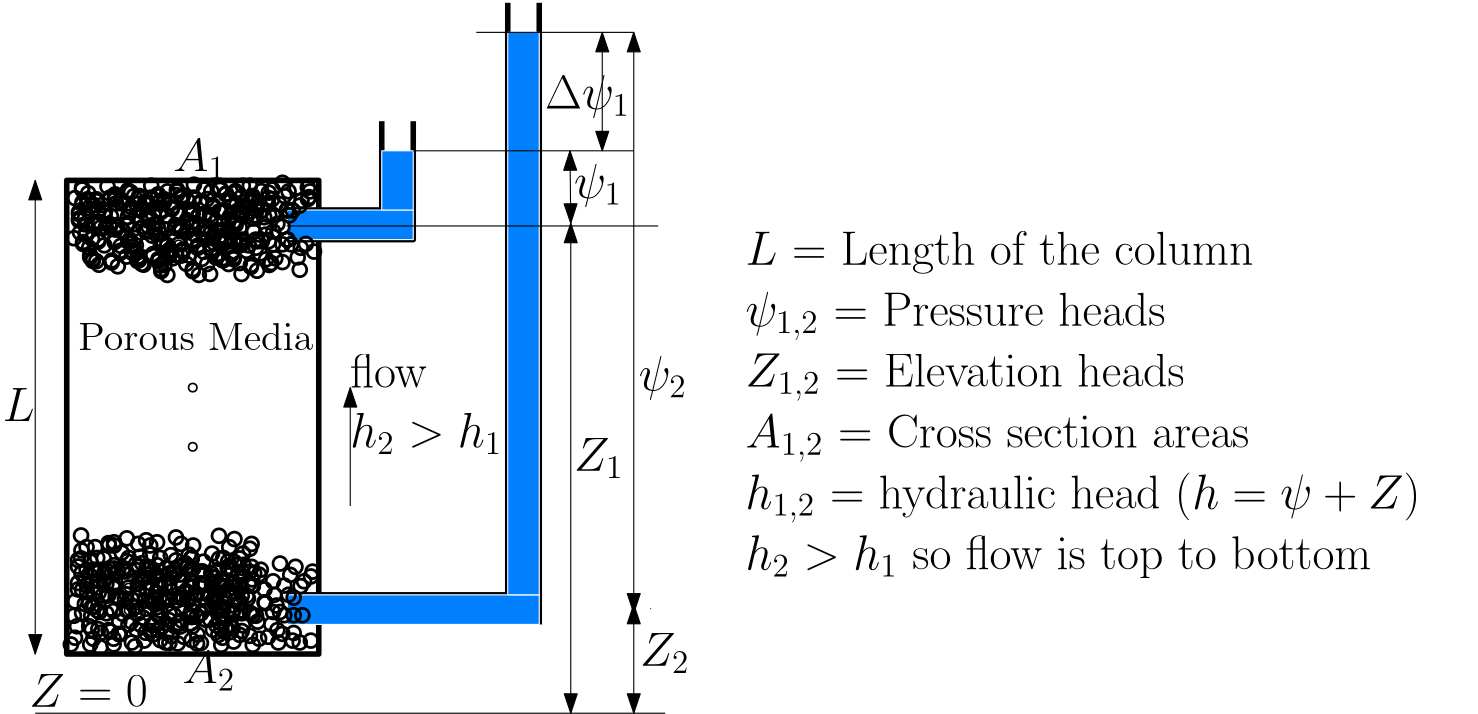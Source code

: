 <?xml version="1.0"?>
<!DOCTYPE ipe SYSTEM "ipe.dtd">
<ipe version="70206" creator="Ipe 7.2.7">
<info created="D:20190324200813" modified="D:20190324231303"/>
<ipestyle name="basic">
<symbol name="arrow/arc(spx)">
<path stroke="sym-stroke" fill="sym-stroke" pen="sym-pen">
0 0 m
-1 0.333 l
-1 -0.333 l
h
</path>
</symbol>
<symbol name="arrow/farc(spx)">
<path stroke="sym-stroke" fill="white" pen="sym-pen">
0 0 m
-1 0.333 l
-1 -0.333 l
h
</path>
</symbol>
<symbol name="arrow/ptarc(spx)">
<path stroke="sym-stroke" fill="sym-stroke" pen="sym-pen">
0 0 m
-1 0.333 l
-0.8 0 l
-1 -0.333 l
h
</path>
</symbol>
<symbol name="arrow/fptarc(spx)">
<path stroke="sym-stroke" fill="white" pen="sym-pen">
0 0 m
-1 0.333 l
-0.8 0 l
-1 -0.333 l
h
</path>
</symbol>
<symbol name="mark/circle(sx)" transformations="translations">
<path fill="sym-stroke">
0.6 0 0 0.6 0 0 e
0.4 0 0 0.4 0 0 e
</path>
</symbol>
<symbol name="mark/disk(sx)" transformations="translations">
<path fill="sym-stroke">
0.6 0 0 0.6 0 0 e
</path>
</symbol>
<symbol name="mark/fdisk(sfx)" transformations="translations">
<group>
<path fill="sym-fill">
0.5 0 0 0.5 0 0 e
</path>
<path fill="sym-stroke" fillrule="eofill">
0.6 0 0 0.6 0 0 e
0.4 0 0 0.4 0 0 e
</path>
</group>
</symbol>
<symbol name="mark/box(sx)" transformations="translations">
<path fill="sym-stroke" fillrule="eofill">
-0.6 -0.6 m
0.6 -0.6 l
0.6 0.6 l
-0.6 0.6 l
h
-0.4 -0.4 m
0.4 -0.4 l
0.4 0.4 l
-0.4 0.4 l
h
</path>
</symbol>
<symbol name="mark/square(sx)" transformations="translations">
<path fill="sym-stroke">
-0.6 -0.6 m
0.6 -0.6 l
0.6 0.6 l
-0.6 0.6 l
h
</path>
</symbol>
<symbol name="mark/fsquare(sfx)" transformations="translations">
<group>
<path fill="sym-fill">
-0.5 -0.5 m
0.5 -0.5 l
0.5 0.5 l
-0.5 0.5 l
h
</path>
<path fill="sym-stroke" fillrule="eofill">
-0.6 -0.6 m
0.6 -0.6 l
0.6 0.6 l
-0.6 0.6 l
h
-0.4 -0.4 m
0.4 -0.4 l
0.4 0.4 l
-0.4 0.4 l
h
</path>
</group>
</symbol>
<symbol name="mark/cross(sx)" transformations="translations">
<group>
<path fill="sym-stroke">
-0.43 -0.57 m
0.57 0.43 l
0.43 0.57 l
-0.57 -0.43 l
h
</path>
<path fill="sym-stroke">
-0.43 0.57 m
0.57 -0.43 l
0.43 -0.57 l
-0.57 0.43 l
h
</path>
</group>
</symbol>
<symbol name="arrow/fnormal(spx)">
<path stroke="sym-stroke" fill="white" pen="sym-pen">
0 0 m
-1 0.333 l
-1 -0.333 l
h
</path>
</symbol>
<symbol name="arrow/pointed(spx)">
<path stroke="sym-stroke" fill="sym-stroke" pen="sym-pen">
0 0 m
-1 0.333 l
-0.8 0 l
-1 -0.333 l
h
</path>
</symbol>
<symbol name="arrow/fpointed(spx)">
<path stroke="sym-stroke" fill="white" pen="sym-pen">
0 0 m
-1 0.333 l
-0.8 0 l
-1 -0.333 l
h
</path>
</symbol>
<symbol name="arrow/linear(spx)">
<path stroke="sym-stroke" pen="sym-pen">
-1 0.333 m
0 0 l
-1 -0.333 l
</path>
</symbol>
<symbol name="arrow/fdouble(spx)">
<path stroke="sym-stroke" fill="white" pen="sym-pen">
0 0 m
-1 0.333 l
-1 -0.333 l
h
-1 0 m
-2 0.333 l
-2 -0.333 l
h
</path>
</symbol>
<symbol name="arrow/double(spx)">
<path stroke="sym-stroke" fill="sym-stroke" pen="sym-pen">
0 0 m
-1 0.333 l
-1 -0.333 l
h
-1 0 m
-2 0.333 l
-2 -0.333 l
h
</path>
</symbol>
<pen name="heavier" value="0.8"/>
<pen name="fat" value="1.2"/>
<pen name="ultrafat" value="2"/>
<symbolsize name="large" value="5"/>
<symbolsize name="small" value="2"/>
<symbolsize name="tiny" value="1.1"/>
<arrowsize name="large" value="10"/>
<arrowsize name="small" value="5"/>
<arrowsize name="tiny" value="3"/>
<color name="red" value="1 0 0"/>
<color name="green" value="0 1 0"/>
<color name="blue" value="0 0 1"/>
<color name="yellow" value="1 1 0"/>
<color name="orange" value="1 0.647 0"/>
<color name="gold" value="1 0.843 0"/>
<color name="purple" value="0.627 0.125 0.941"/>
<color name="gray" value="0.745"/>
<color name="brown" value="0.647 0.165 0.165"/>
<color name="navy" value="0 0 0.502"/>
<color name="pink" value="1 0.753 0.796"/>
<color name="seagreen" value="0.18 0.545 0.341"/>
<color name="turquoise" value="0.251 0.878 0.816"/>
<color name="violet" value="0.933 0.51 0.933"/>
<color name="darkblue" value="0 0 0.545"/>
<color name="darkcyan" value="0 0.545 0.545"/>
<color name="darkgray" value="0.663"/>
<color name="darkgreen" value="0 0.392 0"/>
<color name="darkmagenta" value="0.545 0 0.545"/>
<color name="darkorange" value="1 0.549 0"/>
<color name="darkred" value="0.545 0 0"/>
<color name="lightblue" value="0.678 0.847 0.902"/>
<color name="lightcyan" value="0.878 1 1"/>
<color name="lightgray" value="0.827"/>
<color name="lightgreen" value="0.565 0.933 0.565"/>
<color name="lightyellow" value="1 1 0.878"/>
<dashstyle name="dashed" value="[4] 0"/>
<dashstyle name="dotted" value="[1 3] 0"/>
<dashstyle name="dash dotted" value="[4 2 1 2] 0"/>
<dashstyle name="dash dot dotted" value="[4 2 1 2 1 2] 0"/>
<textsize name="large" value="\large"/>
<textsize name="Large" value="\Large"/>
<textsize name="LARGE" value="\LARGE"/>
<textsize name="huge" value="\huge"/>
<textsize name="Huge" value="\Huge"/>
<textsize name="small" value="\small"/>
<textsize name="footnote" value="\footnotesize"/>
<textsize name="tiny" value="\tiny"/>
<textstyle name="center" begin="\begin{center}" end="\end{center}"/>
<textstyle name="itemize" begin="\begin{itemize}" end="\end{itemize}"/>
<textstyle name="item" begin="\begin{itemize}\item{}" end="\end{itemize}"/>
<gridsize name="4 pts" value="4"/>
<gridsize name="8 pts (~3 mm)" value="8"/>
<gridsize name="16 pts (~6 mm)" value="16"/>
<gridsize name="32 pts (~12 mm)" value="32"/>
<gridsize name="10 pts (~3.5 mm)" value="10"/>
<gridsize name="20 pts (~7 mm)" value="20"/>
<gridsize name="14 pts (~5 mm)" value="14"/>
<gridsize name="28 pts (~10 mm)" value="28"/>
<gridsize name="56 pts (~20 mm)" value="56"/>
<anglesize name="90 deg" value="90"/>
<anglesize name="60 deg" value="60"/>
<anglesize name="45 deg" value="45"/>
<anglesize name="30 deg" value="30"/>
<anglesize name="22.5 deg" value="22.5"/>
<opacity name="10%" value="0.1"/>
<opacity name="30%" value="0.3"/>
<opacity name="50%" value="0.5"/>
<opacity name="75%" value="0.75"/>
<tiling name="falling" angle="-60" step="4" width="1"/>
<tiling name="rising" angle="30" step="4" width="1"/>
</ipestyle>
<page>
<layer name="alpha"/>
<view layers="alpha" active="alpha"/>
<text layer="alpha" matrix="1 0 0 1 304.7 -186.836" pos="0 842" stroke="black" type="minipage" width="262.362" height="64.863" depth="60.03" valign="center" size="LARGE">$L$ = Length of the column\\
$\psi_{1,2}$ = Pressure heads\\
$Z_{1,2}$ = Elevation heads\\
$A_{1,2}$ = Cross section areas\\
$h_{1,2}$ = hydraulic head ($h = \psi+Z$)\\
$h_2&gt;h_1$ so flow is top to bottom</text>
<path matrix="0.70878 0 0 0.666064 -30.42 267.149" stroke="black" pen="ultrafat">
128 704 m
128 448 l
256 448 l
256 704 l
h
</path>
<path matrix="0.70878 0 0 0.666064 -30.42 267.149" stroke="black" pen="ultrafat">
240 688 m
272 688 l
288 688 l
288 736 l
288 736 l
</path>
<path matrix="0.70878 0 0 0.666064 -30.42 267.149" stroke="black" pen="ultrafat">
240 672 m
304 672 l
304 736 l
304 736 l
</path>
<path matrix="0.70878 0 0 0.666064 -30.42 267.149" stroke="black" pen="ultrafat">
240 480 m
352 480 l
352 800 l
352 800 l
</path>
<path matrix="0.70878 0 0 0.666064 -30.42 267.149" stroke="black">
240 464 m
368 464 l
</path>
<path matrix="0.70878 0 0 0.666064 -30.42 267.149" stroke="black" pen="ultrafat">
368 464 m
368 800 l
368 800 l
</path>
<path matrix="0.70878 0 0 0.666064 -30.42 267.149" stroke="1" fill="0 0.502 1">
240 688 m
240 672 l
304 672 l
304 688 l
h
</path>
<path matrix="0.70878 0 0 0.666064 -30.42 267.149" stroke="1" fill="0 0.502 1">
288 720 m
288 688 l
304 688 l
304 720 l
h
</path>
<path matrix="0.70878 0 0 0.666064 -30.42 267.149" stroke="1" fill="0 0.502 1">
240 480 m
240 464 l
368 464 l
368 480 l
h
</path>
<path matrix="0.70878 0 0 0.666064 -30.42 267.149" stroke="1" fill="0 0.502 1">
368 480 m
368 784 l
352 784 l
352 480 l
h
</path>
<use matrix="0.70878 0 0 0.666064 -30.42 267.149" name="mark/circle(sx)" pos="192 592" size="normal" stroke="black"/>
<use matrix="0.70878 0 0 0.666064 -30.42 267.149" name="mark/circle(sx)" pos="160 672" size="normal" stroke="black"/>
<use matrix="0.70878 0 0 0.666064 -30.42 267.149" name="mark/circle(sx)" pos="192 656" size="large" stroke="black"/>
<use matrix="0.70878 0 0 0.666064 -30.42 267.149" name="mark/circle(sx)" pos="192 560" size="normal" stroke="black"/>
<use matrix="0.70878 0 0 0.666064 -30.42 267.149" name="mark/circle(sx)" pos="176 656" size="large" stroke="black"/>
<use matrix="0.70878 0 0 0.666064 -30.42 267.149" name="mark/circle(sx)" pos="192 672" size="large" stroke="black"/>
<use matrix="0.70878 0 0 0.666064 -30.42 267.149" name="mark/circle(sx)" pos="224 672" size="large" stroke="black"/>
<use matrix="0.70878 0 0 0.666064 -30.42 267.149" name="mark/circle(sx)" pos="192 672" size="large" stroke="black"/>
<use matrix="0.70878 0 0 0.666064 -30.42 267.149" name="mark/circle(sx)" pos="176 672" size="large" stroke="black"/>
<use matrix="0.70878 0 0 0.666064 -30.42 267.149" name="mark/circle(sx)" pos="176 688" size="large" stroke="black"/>
<use matrix="0.70878 0 0 0.666064 -30.42 267.149" name="mark/circle(sx)" pos="192 688" size="large" stroke="black"/>
<use matrix="0.70878 0 0 0.666064 -30.42 267.149" name="mark/circle(sx)" pos="192 688" size="large" stroke="black"/>
<use matrix="0.70878 0 0 0.666064 -30.42 267.149" name="mark/circle(sx)" pos="208 672" size="large" stroke="black"/>
<use matrix="0.70878 0 0 0.666064 -30.42 267.149" name="mark/circle(sx)" pos="208 688" size="large" stroke="black"/>
<use matrix="0.70878 0 0 0.666064 -30.42 267.149" name="mark/circle(sx)" pos="192 688" size="large" stroke="black"/>
<use matrix="0.70878 0 0 0.666064 -30.42 267.149" name="mark/circle(sx)" pos="176 672" size="large" stroke="black"/>
<use matrix="0.70878 0 0 0.666064 -30.42 267.149" name="mark/circle(sx)" pos="160 688" size="large" stroke="black"/>
<use matrix="0.70878 0 0 0.666064 -30.42 267.149" name="mark/circle(sx)" pos="160 672" size="large" stroke="black"/>
<use matrix="0.70878 0 0 0.666064 -30.42 267.149" name="mark/circle(sx)" pos="144 672" size="large" stroke="black"/>
<use matrix="0.70878 0 0 0.666064 -30.42 267.149" name="mark/circle(sx)" pos="144 688" size="large" stroke="black"/>
<use matrix="0.70878 0 0 0.666064 -30.42 267.149" name="mark/circle(sx)" pos="192 688" size="large" stroke="black"/>
<use matrix="0.70878 0 0 0.666064 -30.42 267.149" name="mark/circle(sx)" pos="224 688" size="large" stroke="black"/>
<use matrix="0.70878 0 0 0.666064 -30.42 267.149" name="mark/circle(sx)" pos="240 688" size="large" stroke="black"/>
<use matrix="0.70878 0 0 0.666064 -30.42 267.149" name="mark/circle(sx)" pos="155.19 665.895" size="large" stroke="black"/>
<use matrix="0.70878 0 0 0.666064 -30.42 267.149" name="mark/circle(sx)" pos="161.302 665.895" size="large" stroke="black"/>
<use matrix="0.70878 0 0 0.666064 -30.42 267.149" name="mark/circle(sx)" pos="171.779 664.149" size="large" stroke="black"/>
<use matrix="0.70878 0 0 0.666064 -30.42 267.149" name="mark/circle(sx)" pos="180.509 666.768" size="large" stroke="black"/>
<use matrix="0.70878 0 0 0.666064 -30.42 267.149" name="mark/circle(sx)" pos="169.159 683.356" size="large" stroke="black"/>
<use matrix="0.70878 0 0 0.666064 -30.42 267.149" name="mark/circle(sx)" pos="158.683 680.737" size="large" stroke="black"/>
<use matrix="0.70878 0 0 0.666064 -30.42 267.149" name="mark/circle(sx)" pos="153.444 679.864" size="large" stroke="black"/>
<use matrix="0.70878 0 0 0.666064 -30.42 267.149" name="mark/circle(sx)" pos="144.714 681.61" size="large" stroke="black"/>
<use matrix="0.70878 0 0 0.666064 -30.42 267.149" name="mark/circle(sx)" pos="142.094 681.61" size="large" stroke="black"/>
<use matrix="0.70878 0 0 0.666064 -30.42 267.149" name="mark/circle(sx)" pos="168.286 677.245" size="large" stroke="black"/>
<use matrix="0.70878 0 0 0.666064 -30.42 267.149" name="mark/circle(sx)" pos="172.652 678.118" size="large" stroke="black"/>
<use matrix="0.70878 0 0 0.666064 -30.42 267.149" name="mark/circle(sx)" pos="183.128 679.864" size="large" stroke="black"/>
<use matrix="0.70878 0 0 0.666064 -30.42 267.149" name="mark/circle(sx)" pos="185.748 678.991" size="large" stroke="black"/>
<use matrix="0.70878 0 0 0.666064 -30.42 267.149" name="mark/circle(sx)" pos="197.971 678.991" size="large" stroke="black"/>
<use matrix="0.70878 0 0 0.666064 -30.42 267.149" name="mark/circle(sx)" pos="202.336 673.752" size="large" stroke="black"/>
<use matrix="0.70878 0 0 0.666064 -30.42 267.149" name="mark/circle(sx)" pos="197.971 685.975" size="large" stroke="black"/>
<use matrix="0.70878 0 0 0.666064 -30.42 267.149" name="mark/circle(sx)" pos="181.382 689.467" size="large" stroke="black"/>
<use matrix="0.70878 0 0 0.666064 -30.42 267.149" name="mark/circle(sx)" pos="165.667 688.594" size="large" stroke="black"/>
<use matrix="0.70878 0 0 0.666064 -30.42 267.149" name="mark/circle(sx)" pos="147.333 687.721" size="large" stroke="black"/>
<use matrix="0.70878 0 0 0.666064 -30.42 267.149" name="mark/circle(sx)" pos="142.967 693.833" size="large" stroke="black"/>
<use matrix="0.70878 0 0 0.666064 -30.42 267.149" name="mark/circle(sx)" pos="138.602 693.833" size="large" stroke="black"/>
<use matrix="0.70878 0 0 0.666064 -30.42 267.149" name="mark/circle(sx)" pos="137.729 675.498" size="large" stroke="black"/>
<use matrix="0.70878 0 0 0.666064 -30.42 267.149" name="mark/circle(sx)" pos="134.237 683.356" size="large" stroke="black"/>
<use matrix="0.70878 0 0 0.666064 -30.42 267.149" name="mark/circle(sx)" pos="134.237 686.848" size="large" stroke="black"/>
<use matrix="0.70878 0 0 0.666064 -30.42 267.149" name="mark/circle(sx)" pos="174.398 696.452" size="large" stroke="black"/>
<use matrix="0.70878 0 0 0.666064 -30.42 267.149" name="mark/circle(sx)" pos="186.621 695.579" size="large" stroke="black"/>
<use matrix="0.70878 0 0 0.666064 -30.42 267.149" name="mark/circle(sx)" pos="202.336 690.341" size="large" stroke="black"/>
<use matrix="0.70878 0 0 0.666064 -30.42 267.149" name="mark/circle(sx)" pos="216.305 687.721" size="large" stroke="black"/>
<use matrix="0.70878 0 0 0.666064 -30.42 267.149" name="mark/circle(sx)" pos="218.051 690.341" size="large" stroke="black"/>
<use matrix="0.70878 0 0 0.666064 -30.42 267.149" name="mark/circle(sx)" pos="205.828 699.944" size="large" stroke="black"/>
<use matrix="0.70878 0 0 0.666064 -30.42 267.149" name="mark/circle(sx)" pos="184.002 699.071" size="large" stroke="black"/>
<use matrix="0.70878 0 0 0.666064 -30.42 267.149" name="mark/circle(sx)" pos="149.952 694.706" size="large" stroke="black"/>
<use matrix="0.70878 0 0 0.666064 -30.42 267.149" name="mark/circle(sx)" pos="135.983 692.087" size="large" stroke="black"/>
<use matrix="0.70878 0 0 0.666064 -30.42 267.149" name="mark/circle(sx)" pos="222.416 695.579" size="large" stroke="black"/>
<use matrix="0.70878 0 0 0.666064 -30.42 267.149" name="mark/circle(sx)" pos="240 688" size="large" stroke="black"/>
<use matrix="0.70878 0 0 0.666064 -30.42 267.149" name="mark/circle(sx)" pos="226.782 698.198" size="large" stroke="black"/>
<use matrix="0.70878 0 0 0.666064 -30.42 267.149" name="mark/circle(sx)" pos="213.686 698.198" size="large" stroke="black"/>
<use matrix="0.70878 0 0 0.666064 -30.42 267.149" name="mark/circle(sx)" pos="211.067 693.833" size="large" stroke="black"/>
<use matrix="0.70878 0 0 0.666064 -30.42 267.149" name="mark/circle(sx)" pos="223.289 685.102" size="large" stroke="black"/>
<use matrix="0.70878 0 0 0.666064 -30.42 267.149" name="mark/circle(sx)" pos="240 688" size="large" stroke="black"/>
<use matrix="0.70878 0 0 0.666064 -30.42 267.149" name="mark/circle(sx)" pos="204.082 677.245" size="large" stroke="black"/>
<use matrix="0.70878 0 0 0.666064 -30.42 267.149" name="mark/circle(sx)" pos="212.813 672.006" size="large" stroke="black"/>
<use matrix="0.70878 0 0 0.666064 -30.42 267.149" name="mark/circle(sx)" pos="217.178 672.006" size="large" stroke="black"/>
<use matrix="0.70878 0 0 0.666064 -30.42 267.149" name="mark/circle(sx)" pos="225.036 671.133" size="large" stroke="black"/>
<use matrix="0.70878 0 0 0.666064 -30.42 267.149" name="mark/circle(sx)" pos="205.828 673.752" size="large" stroke="black"/>
<use matrix="0.70878 0 0 0.666064 -30.42 267.149" name="mark/circle(sx)" pos="194.478 668.514" size="large" stroke="black"/>
<use matrix="0.70878 0 0 0.666064 -30.42 267.149" name="mark/circle(sx)" pos="178.763 665.022" size="large" stroke="black"/>
<use matrix="0.70878 0 0 0.666064 -30.42 267.149" name="mark/circle(sx)" pos="163.921 661.529" size="large" stroke="black"/>
<use matrix="0.70878 0 0 0.666064 -30.42 267.149" name="mark/circle(sx)" pos="150.825 660.656" size="large" stroke="black"/>
<use matrix="0.70878 0 0 0.666064 -30.42 267.149" name="mark/circle(sx)" pos="141.221 661.529" size="large" stroke="black"/>
<use matrix="0.70878 0 0 0.666064 -30.42 267.149" name="mark/circle(sx)" pos="152.571 694.706" size="large" stroke="black"/>
<use matrix="0.70878 0 0 0.666064 -30.42 267.149" name="mark/circle(sx)" pos="152.571 696.452" size="large" stroke="black"/>
<use matrix="0.70878 0 0 0.666064 -30.42 267.149" name="mark/circle(sx)" pos="164.794 695.579" size="large" stroke="black"/>
<use matrix="0.70878 0 0 0.666064 -30.42 267.149" name="mark/circle(sx)" pos="170.906 694.706" size="large" stroke="black"/>
<use matrix="0.70878 0 0 0.666064 -30.42 267.149" name="mark/circle(sx)" pos="192.732 694.706" size="large" stroke="black"/>
<use matrix="0.70878 0 0 0.666064 -30.42 267.149" name="mark/circle(sx)" pos="221.543 692.96" size="large" stroke="black"/>
<use matrix="0.70878 0 0 0.666064 -30.42 267.149" name="mark/circle(sx)" pos="240 688" size="large" stroke="black"/>
<use matrix="0.70878 0 0 0.666064 -30.42 267.149" name="mark/circle(sx)" pos="240 688" size="large" stroke="black"/>
<use matrix="0.70878 0 0 0.666064 -30.42 267.149" name="mark/circle(sx)" pos="240 688" size="large" stroke="black"/>
<use matrix="0.70878 0 0 0.666064 -30.42 267.149" name="mark/circle(sx)" pos="240 688" size="large" stroke="black"/>
<use matrix="0.70878 0 0 0.666064 -30.42 267.149" name="mark/circle(sx)" pos="230.331 694.448" size="large" stroke="black"/>
<use matrix="0.70878 0 0 0.666064 -30.42 267.149" name="mark/circle(sx)" pos="240.663 698.064" size="large" stroke="black"/>
<use matrix="0.70878 0 0 0.666064 -30.42 267.149" name="mark/circle(sx)" pos="250.995 694.964" size="large" stroke="black"/>
<use matrix="0.70878 0 0 0.666064 -30.42 267.149" name="mark/circle(sx)" pos="229.298 678.949" size="large" stroke="black"/>
<use matrix="0.70878 0 0 0.666064 -30.42 267.149" name="mark/circle(sx)" pos="212.766 681.532" size="large" stroke="black"/>
<use matrix="0.70878 0 0 0.666064 -30.42 267.149" name="mark/circle(sx)" pos="240 672" size="large" stroke="black"/>
<use matrix="0.70878 0 0 0.666064 -30.42 267.149" name="mark/circle(sx)" pos="240 672" size="large" stroke="black"/>
<use matrix="0.70878 0 0 0.666064 -30.42 267.149" name="mark/circle(sx)" pos="224.132 667.584" size="large" stroke="black"/>
<use matrix="0.70878 0 0 0.666064 -30.42 267.149" name="mark/circle(sx)" pos="212.766 662.418" size="large" stroke="black"/>
<use matrix="0.70878 0 0 0.666064 -30.42 267.149" name="mark/circle(sx)" pos="207.084 661.901" size="large" stroke="black"/>
<use matrix="0.70878 0 0 0.666064 -30.42 267.149" name="mark/circle(sx)" pos="204.5 663.968" size="large" stroke="black"/>
<use matrix="0.70878 0 0 0.666064 -30.42 267.149" name="mark/circle(sx)" pos="201.401 667.067" size="large" stroke="black"/>
<use matrix="0.70878 0 0 0.666064 -30.42 267.149" name="mark/circle(sx)" pos="186.936 666.551" size="large" stroke="black"/>
<use matrix="0.70878 0 0 0.666064 -30.42 267.149" name="mark/circle(sx)" pos="174.537 661.385" size="large" stroke="black"/>
<use matrix="0.70878 0 0 0.666064 -30.42 267.149" name="mark/circle(sx)" pos="152.323 671.717" size="large" stroke="black"/>
<use matrix="0.70878 0 0 0.666064 -30.42 267.149" name="mark/circle(sx)" pos="149.74 680.499" size="large" stroke="black"/>
<use matrix="0.70878 0 0 0.666064 -30.42 267.149" name="mark/circle(sx)" pos="136.308 670.684" size="large" stroke="black"/>
<use matrix="0.70878 0 0 0.666064 -30.42 267.149" name="mark/circle(sx)" pos="139.925 663.451" size="large" stroke="black"/>
<use matrix="0.70878 0 0 0.666064 -30.42 267.149" name="mark/circle(sx)" pos="221.549 658.285" size="large" stroke="black"/>
<use matrix="0.70878 0 0 0.666064 -30.42 267.149" name="mark/circle(sx)" pos="230.847 658.285" size="large" stroke="black"/>
<use matrix="0.70878 0 0 0.666064 -30.42 267.149" name="mark/circle(sx)" pos="233.947 661.901" size="large" stroke="black"/>
<use matrix="0.70878 0 0 0.666064 -30.42 267.149" name="mark/circle(sx)" pos="240 672" size="large" stroke="black"/>
<use matrix="0.70878 0 0 0.666064 -30.42 267.149" name="mark/circle(sx)" pos="240 672" size="large" stroke="black"/>
<use matrix="0.70878 0 0 0.666064 -30.42 267.149" name="mark/circle(sx)" pos="232.914 676.366" size="large" stroke="black"/>
<use matrix="0.70878 0 0 0.666064 -30.42 267.149" name="mark/circle(sx)" pos="228.264 684.115" size="large" stroke="black"/>
<use matrix="0.70878 0 0 0.666064 -30.42 267.149" name="mark/circle(sx)" pos="210.183 683.082" size="large" stroke="black"/>
<use matrix="0.70878 0 0 0.666064 -30.42 267.149" name="mark/circle(sx)" pos="198.301 678.949" size="large" stroke="black"/>
<use matrix="0.70878 0 0 0.666064 -30.42 267.149" name="mark/circle(sx)" pos="189.002 682.566" size="large" stroke="black"/>
<use matrix="0.70878 0 0 0.666064 -30.42 267.149" name="mark/circle(sx)" pos="159.039 698.58" size="large" stroke="black"/>
<use matrix="0.70878 0 0 0.666064 -30.42 267.149" name="mark/circle(sx)" pos="135.792 700.13" size="large" stroke="black"/>
<use matrix="0.70878 0 0 0.666064 -30.7861 133.641" name="mark/circle(sx)" pos="160 672" size="normal" stroke="black"/>
<use matrix="0.70878 0 0 0.666064 -30.7861 133.641" name="mark/circle(sx)" pos="192 656" size="large" stroke="black"/>
<use matrix="0.70878 0 0 0.666064 -30.7861 133.641" name="mark/circle(sx)" pos="176 656" size="large" stroke="black"/>
<use matrix="0.70878 0 0 0.666064 -30.7861 133.641" name="mark/circle(sx)" pos="192 672" size="large" stroke="black"/>
<use matrix="0.70878 0 0 0.666064 -30.7861 133.641" name="mark/circle(sx)" pos="192 672" size="large" stroke="black"/>
<use matrix="0.70878 0 0 0.666064 -30.7861 133.641" name="mark/circle(sx)" pos="176 672" size="large" stroke="black"/>
<use matrix="0.70878 0 0 0.666064 -30.7861 133.641" name="mark/circle(sx)" pos="176 688" size="large" stroke="black"/>
<use matrix="0.70878 0 0 0.666064 -30.7861 133.641" name="mark/circle(sx)" pos="192 688" size="large" stroke="black"/>
<use matrix="0.70878 0 0 0.666064 -30.7861 133.641" name="mark/circle(sx)" pos="192 688" size="large" stroke="black"/>
<use matrix="0.70878 0 0 0.666064 -30.7861 133.641" name="mark/circle(sx)" pos="208 672" size="large" stroke="black"/>
<use matrix="0.70878 0 0 0.666064 -30.7861 133.641" name="mark/circle(sx)" pos="208 688" size="large" stroke="black"/>
<use matrix="0.70878 0 0 0.666064 -30.7861 133.641" name="mark/circle(sx)" pos="192 688" size="large" stroke="black"/>
<use matrix="0.70878 0 0 0.666064 -30.7861 133.641" name="mark/circle(sx)" pos="176 672" size="large" stroke="black"/>
<use matrix="0.70878 0 0 0.666064 -30.7861 133.641" name="mark/circle(sx)" pos="160 688" size="large" stroke="black"/>
<use matrix="0.70878 0 0 0.666064 -30.7861 133.641" name="mark/circle(sx)" pos="160 672" size="large" stroke="black"/>
<use matrix="0.70878 0 0 0.666064 -30.7861 133.641" name="mark/circle(sx)" pos="144 672" size="large" stroke="black"/>
<use matrix="0.70878 0 0 0.666064 -30.7861 133.641" name="mark/circle(sx)" pos="144 688" size="large" stroke="black"/>
<use matrix="0.70878 0 0 0.666064 -30.7861 133.641" name="mark/circle(sx)" pos="192 688" size="large" stroke="black"/>
<use matrix="0.70878 0 0 0.666064 -30.7861 133.641" name="mark/circle(sx)" pos="155.19 665.895" size="large" stroke="black"/>
<use matrix="0.70878 0 0 0.666064 -30.7861 133.641" name="mark/circle(sx)" pos="161.302 665.895" size="large" stroke="black"/>
<use matrix="0.70878 0 0 0.666064 -30.7861 133.641" name="mark/circle(sx)" pos="171.779 664.149" size="large" stroke="black"/>
<use matrix="0.70878 0 0 0.666064 -30.7861 133.641" name="mark/circle(sx)" pos="180.509 666.768" size="large" stroke="black"/>
<use matrix="0.70878 0 0 0.666064 -30.7861 133.641" name="mark/circle(sx)" pos="169.159 683.356" size="large" stroke="black"/>
<use matrix="0.70878 0 0 0.666064 -30.7861 133.641" name="mark/circle(sx)" pos="158.683 680.737" size="large" stroke="black"/>
<use matrix="0.70878 0 0 0.666064 -30.7861 133.641" name="mark/circle(sx)" pos="153.444 679.864" size="large" stroke="black"/>
<use matrix="0.70878 0 0 0.666064 -30.7861 133.641" name="mark/circle(sx)" pos="144.714 681.61" size="large" stroke="black"/>
<use matrix="0.70878 0 0 0.666064 -30.7861 133.641" name="mark/circle(sx)" pos="142.094 681.61" size="large" stroke="black"/>
<use matrix="0.70878 0 0 0.666064 -30.7861 133.641" name="mark/circle(sx)" pos="168.286 677.245" size="large" stroke="black"/>
<use matrix="0.70878 0 0 0.666064 -30.7861 133.641" name="mark/circle(sx)" pos="172.652 678.118" size="large" stroke="black"/>
<use matrix="0.70878 0 0 0.666064 -30.7861 133.641" name="mark/circle(sx)" pos="183.128 679.864" size="large" stroke="black"/>
<use matrix="0.70878 0 0 0.666064 -30.7861 133.641" name="mark/circle(sx)" pos="185.748 678.991" size="large" stroke="black"/>
<use matrix="0.70878 0 0 0.666064 -30.7861 133.641" name="mark/circle(sx)" pos="197.971 678.991" size="large" stroke="black"/>
<use matrix="0.70878 0 0 0.666064 -30.7861 133.641" name="mark/circle(sx)" pos="202.336 673.752" size="large" stroke="black"/>
<use matrix="0.70878 0 0 0.666064 -30.7861 133.641" name="mark/circle(sx)" pos="197.971 685.975" size="large" stroke="black"/>
<use matrix="0.70878 0 0 0.666064 -30.7861 133.641" name="mark/circle(sx)" pos="181.382 689.467" size="large" stroke="black"/>
<use matrix="0.70878 0 0 0.666064 -30.7861 133.641" name="mark/circle(sx)" pos="165.667 688.594" size="large" stroke="black"/>
<use matrix="0.70878 0 0 0.666064 -30.7861 133.641" name="mark/circle(sx)" pos="147.333 687.721" size="large" stroke="black"/>
<use matrix="0.70878 0 0 0.666064 -30.7861 133.641" name="mark/circle(sx)" pos="142.967 693.833" size="large" stroke="black"/>
<use matrix="0.70878 0 0 0.666064 -30.7861 133.641" name="mark/circle(sx)" pos="138.602 693.833" size="large" stroke="black"/>
<use matrix="0.70878 0 0 0.666064 -30.7861 133.641" name="mark/circle(sx)" pos="137.729 675.498" size="large" stroke="black"/>
<use matrix="0.70878 0 0 0.666064 -30.7861 133.641" name="mark/circle(sx)" pos="134.237 683.356" size="large" stroke="black"/>
<use matrix="0.70878 0 0 0.666064 -30.7861 133.641" name="mark/circle(sx)" pos="134.237 686.848" size="large" stroke="black"/>
<use matrix="0.70878 0 0 0.666064 -30.7861 133.641" name="mark/circle(sx)" pos="174.398 696.452" size="large" stroke="black"/>
<use matrix="0.70878 0 0 0.666064 -30.7861 133.641" name="mark/circle(sx)" pos="186.621 695.579" size="large" stroke="black"/>
<use matrix="0.70878 0 0 0.666064 -30.7861 133.641" name="mark/circle(sx)" pos="202.336 690.341" size="large" stroke="black"/>
<use matrix="0.70878 0 0 0.666064 -30.7861 133.641" name="mark/circle(sx)" pos="216.305 687.721" size="large" stroke="black"/>
<use matrix="0.70878 0 0 0.666064 -30.7861 133.641" name="mark/circle(sx)" pos="218.051 690.341" size="large" stroke="black"/>
<use matrix="0.70878 0 0 0.666064 -30.7861 133.641" name="mark/circle(sx)" pos="205.828 699.944" size="large" stroke="black"/>
<use matrix="0.70878 0 0 0.666064 -30.7861 133.641" name="mark/circle(sx)" pos="184.002 699.071" size="large" stroke="black"/>
<use matrix="0.70878 0 0 0.666064 -30.7861 133.641" name="mark/circle(sx)" pos="149.952 694.706" size="large" stroke="black"/>
<use matrix="0.70878 0 0 0.666064 -30.7861 133.641" name="mark/circle(sx)" pos="135.983 692.087" size="large" stroke="black"/>
<use matrix="0.70878 0 0 0.666064 -30.7861 133.641" name="mark/circle(sx)" pos="222.416 695.579" size="large" stroke="black"/>
<use matrix="0.70878 0 0 0.666064 -30.7861 133.641" name="mark/circle(sx)" pos="213.686 698.198" size="large" stroke="black"/>
<use matrix="0.70878 0 0 0.666064 -30.7861 133.641" name="mark/circle(sx)" pos="211.067 693.833" size="large" stroke="black"/>
<use matrix="0.70878 0 0 0.666064 -30.7861 133.641" name="mark/circle(sx)" pos="204.082 677.245" size="large" stroke="black"/>
<use matrix="0.70878 0 0 0.666064 -30.7861 133.641" name="mark/circle(sx)" pos="212.813 672.006" size="large" stroke="black"/>
<use matrix="0.70878 0 0 0.666064 -30.7861 133.641" name="mark/circle(sx)" pos="217.178 672.006" size="large" stroke="black"/>
<use matrix="0.70878 0 0 0.666064 -30.7861 133.641" name="mark/circle(sx)" pos="205.828 673.752" size="large" stroke="black"/>
<use matrix="0.70878 0 0 0.666064 -30.7861 133.641" name="mark/circle(sx)" pos="194.478 668.514" size="large" stroke="black"/>
<use matrix="0.70878 0 0 0.666064 -30.7861 133.641" name="mark/circle(sx)" pos="178.763 665.022" size="large" stroke="black"/>
<use matrix="0.70878 0 0 0.666064 -30.7861 133.641" name="mark/circle(sx)" pos="163.921 661.529" size="large" stroke="black"/>
<use matrix="0.70878 0 0 0.666064 -30.7861 133.641" name="mark/circle(sx)" pos="150.825 660.656" size="large" stroke="black"/>
<use matrix="0.70878 0 0 0.666064 -30.7861 133.641" name="mark/circle(sx)" pos="141.221 661.529" size="large" stroke="black"/>
<use matrix="0.70878 0 0 0.666064 -30.7861 133.641" name="mark/circle(sx)" pos="152.571 694.706" size="large" stroke="black"/>
<use matrix="0.70878 0 0 0.666064 -30.7861 133.641" name="mark/circle(sx)" pos="152.571 696.452" size="large" stroke="black"/>
<use matrix="0.70878 0 0 0.666064 -30.7861 133.641" name="mark/circle(sx)" pos="164.794 695.579" size="large" stroke="black"/>
<use matrix="0.70878 0 0 0.666064 -30.7861 133.641" name="mark/circle(sx)" pos="170.906 694.706" size="large" stroke="black"/>
<use matrix="0.70878 0 0 0.666064 -30.7861 133.641" name="mark/circle(sx)" pos="192.732 694.706" size="large" stroke="black"/>
<use matrix="0.70878 0 0 0.666064 -30.7861 133.641" name="mark/circle(sx)" pos="221.543 692.96" size="large" stroke="black"/>
<use matrix="0.70878 0 0 0.666064 -30.7861 133.641" name="mark/circle(sx)" pos="212.766 681.532" size="large" stroke="black"/>
<use matrix="0.70878 0 0 0.666064 -30.7861 133.641" name="mark/circle(sx)" pos="212.766 662.418" size="large" stroke="black"/>
<use matrix="0.70878 0 0 0.666064 -30.7861 133.641" name="mark/circle(sx)" pos="207.084 661.901" size="large" stroke="black"/>
<use matrix="0.70878 0 0 0.666064 -30.7861 133.641" name="mark/circle(sx)" pos="204.5 663.968" size="large" stroke="black"/>
<use matrix="0.70878 0 0 0.666064 -30.7861 133.641" name="mark/circle(sx)" pos="201.401 667.067" size="large" stroke="black"/>
<use matrix="0.70878 0 0 0.666064 -30.7861 133.641" name="mark/circle(sx)" pos="186.936 666.551" size="large" stroke="black"/>
<use matrix="0.70878 0 0 0.666064 -30.7861 133.641" name="mark/circle(sx)" pos="174.537 661.385" size="large" stroke="black"/>
<use matrix="0.70878 0 0 0.666064 -30.7861 133.641" name="mark/circle(sx)" pos="152.323 671.717" size="large" stroke="black"/>
<use matrix="0.70878 0 0 0.666064 -30.7861 133.641" name="mark/circle(sx)" pos="149.74 680.499" size="large" stroke="black"/>
<use matrix="0.70878 0 0 0.666064 -30.7861 133.641" name="mark/circle(sx)" pos="136.308 670.684" size="large" stroke="black"/>
<use matrix="0.70878 0 0 0.666064 -30.7861 133.641" name="mark/circle(sx)" pos="139.925 663.451" size="large" stroke="black"/>
<use matrix="0.70878 0 0 0.666064 -30.7861 133.641" name="mark/circle(sx)" pos="221.549 658.285" size="large" stroke="black"/>
<use matrix="0.70878 0 0 0.666064 -30.7861 133.641" name="mark/circle(sx)" pos="210.183 683.082" size="large" stroke="black"/>
<use matrix="0.70878 0 0 0.666064 -30.7861 133.641" name="mark/circle(sx)" pos="198.301 678.949" size="large" stroke="black"/>
<use matrix="0.70878 0 0 0.666064 -30.7861 133.641" name="mark/circle(sx)" pos="189.002 682.566" size="large" stroke="black"/>
<use matrix="0.70878 0 0 0.666064 -30.7861 133.641" name="mark/circle(sx)" pos="159.039 698.58" size="large" stroke="black"/>
<use matrix="0.70878 0 0 0.666064 -30.7861 133.641" name="mark/circle(sx)" pos="135.792 700.13" size="large" stroke="black"/>
<use matrix="0.70878 0 0 0.666064 -8.81646 131.921" name="mark/circle(sx)" pos="160 672" size="normal" stroke="black"/>
<use matrix="0.70878 0 0 0.666064 -8.81646 131.921" name="mark/circle(sx)" pos="192 656" size="large" stroke="black"/>
<use matrix="0.70878 0 0 0.666064 -8.81646 131.921" name="mark/circle(sx)" pos="176 656" size="large" stroke="black"/>
<use matrix="0.70878 0 0 0.666064 -8.81646 131.921" name="mark/circle(sx)" pos="192 672" size="large" stroke="black"/>
<use matrix="0.70878 0 0 0.666064 -8.81646 131.921" name="mark/circle(sx)" pos="192 672" size="large" stroke="black"/>
<use matrix="0.70878 0 0 0.666064 -8.81646 131.921" name="mark/circle(sx)" pos="176 672" size="large" stroke="black"/>
<use matrix="0.70878 0 0 0.666064 -8.81646 131.921" name="mark/circle(sx)" pos="176 688" size="large" stroke="black"/>
<use matrix="0.70878 0 0 0.666064 -8.81646 131.921" name="mark/circle(sx)" pos="192 688" size="large" stroke="black"/>
<use matrix="0.70878 0 0 0.666064 -8.81646 131.921" name="mark/circle(sx)" pos="192 688" size="large" stroke="black"/>
<use matrix="0.70878 0 0 0.666064 -8.81646 131.921" name="mark/circle(sx)" pos="208 672" size="large" stroke="black"/>
<use matrix="0.70878 0 0 0.666064 -8.81646 131.921" name="mark/circle(sx)" pos="208 688" size="large" stroke="black"/>
<use matrix="0.70878 0 0 0.666064 -8.81646 131.921" name="mark/circle(sx)" pos="192 688" size="large" stroke="black"/>
<use matrix="0.70878 0 0 0.666064 -8.81646 131.921" name="mark/circle(sx)" pos="176 672" size="large" stroke="black"/>
<use matrix="0.70878 0 0 0.666064 -8.81646 131.921" name="mark/circle(sx)" pos="160 688" size="large" stroke="black"/>
<use matrix="0.70878 0 0 0.666064 -8.81646 131.921" name="mark/circle(sx)" pos="160 672" size="large" stroke="black"/>
<use matrix="0.70878 0 0 0.666064 -8.81646 131.921" name="mark/circle(sx)" pos="144 672" size="large" stroke="black"/>
<use matrix="0.70878 0 0 0.666064 -8.81646 131.921" name="mark/circle(sx)" pos="144 688" size="large" stroke="black"/>
<use matrix="0.70878 0 0 0.666064 -8.81646 131.921" name="mark/circle(sx)" pos="192 688" size="large" stroke="black"/>
<use matrix="0.70878 0 0 0.666064 -8.81646 131.921" name="mark/circle(sx)" pos="155.19 665.895" size="large" stroke="black"/>
<use matrix="0.70878 0 0 0.666064 -8.81646 131.921" name="mark/circle(sx)" pos="161.302 665.895" size="large" stroke="black"/>
<use matrix="0.70878 0 0 0.666064 -8.81646 131.921" name="mark/circle(sx)" pos="171.779 664.149" size="large" stroke="black"/>
<use matrix="0.70878 0 0 0.666064 -8.81646 131.921" name="mark/circle(sx)" pos="180.509 666.768" size="large" stroke="black"/>
<use matrix="0.70878 0 0 0.666064 -8.81646 131.921" name="mark/circle(sx)" pos="169.159 683.356" size="large" stroke="black"/>
<use matrix="0.70878 0 0 0.666064 -8.81646 131.921" name="mark/circle(sx)" pos="158.683 680.737" size="large" stroke="black"/>
<use matrix="0.70878 0 0 0.666064 -8.81646 131.921" name="mark/circle(sx)" pos="153.444 679.864" size="large" stroke="black"/>
<use matrix="0.70878 0 0 0.666064 -8.81646 131.921" name="mark/circle(sx)" pos="144.714 681.61" size="large" stroke="black"/>
<use matrix="0.70878 0 0 0.666064 -8.81646 131.921" name="mark/circle(sx)" pos="142.094 681.61" size="large" stroke="black"/>
<use matrix="0.70878 0 0 0.666064 -8.81646 131.921" name="mark/circle(sx)" pos="168.286 677.245" size="large" stroke="black"/>
<use matrix="0.70878 0 0 0.666064 -8.81646 131.921" name="mark/circle(sx)" pos="172.652 678.118" size="large" stroke="black"/>
<use matrix="0.70878 0 0 0.666064 -8.81646 131.921" name="mark/circle(sx)" pos="183.128 679.864" size="large" stroke="black"/>
<use matrix="0.70878 0 0 0.666064 -8.81646 131.921" name="mark/circle(sx)" pos="185.748 678.991" size="large" stroke="black"/>
<use matrix="0.70878 0 0 0.666064 -8.81646 131.921" name="mark/circle(sx)" pos="197.971 678.991" size="large" stroke="black"/>
<use matrix="0.70878 0 0 0.666064 -8.81646 131.921" name="mark/circle(sx)" pos="202.336 673.752" size="large" stroke="black"/>
<use matrix="0.70878 0 0 0.666064 -8.81646 131.921" name="mark/circle(sx)" pos="197.971 685.975" size="large" stroke="black"/>
<use matrix="0.70878 0 0 0.666064 -8.81646 131.921" name="mark/circle(sx)" pos="181.382 689.467" size="large" stroke="black"/>
<use matrix="0.70878 0 0 0.666064 -8.81646 131.921" name="mark/circle(sx)" pos="165.667 688.594" size="large" stroke="black"/>
<use matrix="0.70878 0 0 0.666064 -8.81646 131.921" name="mark/circle(sx)" pos="147.333 687.721" size="large" stroke="black"/>
<use matrix="0.70878 0 0 0.666064 -8.81646 131.921" name="mark/circle(sx)" pos="142.967 693.833" size="large" stroke="black"/>
<use matrix="0.70878 0 0 0.666064 -8.81646 131.921" name="mark/circle(sx)" pos="138.602 693.833" size="large" stroke="black"/>
<use matrix="0.70878 0 0 0.666064 -8.81646 131.921" name="mark/circle(sx)" pos="137.729 675.498" size="large" stroke="black"/>
<use matrix="0.70878 0 0 0.666064 -8.81646 131.921" name="mark/circle(sx)" pos="134.237 683.356" size="large" stroke="black"/>
<use matrix="0.70878 0 0 0.666064 -8.81646 131.921" name="mark/circle(sx)" pos="134.237 686.848" size="large" stroke="black"/>
<use matrix="0.70878 0 0 0.666064 -8.81646 131.921" name="mark/circle(sx)" pos="174.398 696.452" size="large" stroke="black"/>
<use matrix="0.70878 0 0 0.666064 -8.81646 131.921" name="mark/circle(sx)" pos="186.621 695.579" size="large" stroke="black"/>
<use matrix="0.70878 0 0 0.666064 -8.81646 131.921" name="mark/circle(sx)" pos="202.336 690.341" size="large" stroke="black"/>
<use matrix="0.70878 0 0 0.666064 -8.81646 131.921" name="mark/circle(sx)" pos="216.305 687.721" size="large" stroke="black"/>
<use matrix="0.70878 0 0 0.666064 -8.81646 131.921" name="mark/circle(sx)" pos="218.051 690.341" size="large" stroke="black"/>
<use matrix="0.70878 0 0 0.666064 -8.81646 131.921" name="mark/circle(sx)" pos="205.828 699.944" size="large" stroke="black"/>
<use matrix="0.70878 0 0 0.666064 -8.81646 131.921" name="mark/circle(sx)" pos="184.002 699.071" size="large" stroke="black"/>
<use matrix="0.70878 0 0 0.666064 -8.81646 131.921" name="mark/circle(sx)" pos="149.952 694.706" size="large" stroke="black"/>
<use matrix="0.70878 0 0 0.666064 -8.81646 131.921" name="mark/circle(sx)" pos="135.983 692.087" size="large" stroke="black"/>
<use matrix="0.70878 0 0 0.666064 -8.81646 131.921" name="mark/circle(sx)" pos="222.416 695.579" size="large" stroke="black"/>
<use matrix="0.70878 0 0 0.666064 -8.81646 131.921" name="mark/circle(sx)" pos="213.686 698.198" size="large" stroke="black"/>
<use matrix="0.70878 0 0 0.666064 -8.81646 131.921" name="mark/circle(sx)" pos="211.067 693.833" size="large" stroke="black"/>
<use matrix="0.70878 0 0 0.666064 -8.81646 131.921" name="mark/circle(sx)" pos="204.082 677.245" size="large" stroke="black"/>
<use matrix="0.70878 0 0 0.666064 -8.81646 131.921" name="mark/circle(sx)" pos="212.813 672.006" size="large" stroke="black"/>
<use matrix="0.70878 0 0 0.666064 -8.81646 131.921" name="mark/circle(sx)" pos="217.178 672.006" size="large" stroke="black"/>
<use matrix="0.70878 0 0 0.666064 -8.81646 131.921" name="mark/circle(sx)" pos="205.828 673.752" size="large" stroke="black"/>
<use matrix="0.70878 0 0 0.666064 -8.81646 131.921" name="mark/circle(sx)" pos="194.478 668.514" size="large" stroke="black"/>
<use matrix="0.70878 0 0 0.666064 -8.81646 131.921" name="mark/circle(sx)" pos="178.763 665.022" size="large" stroke="black"/>
<use matrix="0.70878 0 0 0.666064 -8.81646 131.921" name="mark/circle(sx)" pos="163.921 661.529" size="large" stroke="black"/>
<use matrix="0.70878 0 0 0.666064 -8.81646 131.921" name="mark/circle(sx)" pos="150.825 660.656" size="large" stroke="black"/>
<use matrix="0.70878 0 0 0.666064 -8.81646 131.921" name="mark/circle(sx)" pos="141.221 661.529" size="large" stroke="black"/>
<use matrix="0.70878 0 0 0.666064 -8.81646 131.921" name="mark/circle(sx)" pos="152.571 694.706" size="large" stroke="black"/>
<use matrix="0.70878 0 0 0.666064 -8.81646 131.921" name="mark/circle(sx)" pos="152.571 696.452" size="large" stroke="black"/>
<use matrix="0.70878 0 0 0.666064 -8.81646 131.921" name="mark/circle(sx)" pos="164.794 695.579" size="large" stroke="black"/>
<use matrix="0.70878 0 0 0.666064 -8.81646 131.921" name="mark/circle(sx)" pos="170.906 694.706" size="large" stroke="black"/>
<use matrix="0.70878 0 0 0.666064 -8.81646 131.921" name="mark/circle(sx)" pos="192.732 694.706" size="large" stroke="black"/>
<use matrix="0.70878 0 0 0.666064 -8.81646 131.921" name="mark/circle(sx)" pos="221.543 692.96" size="large" stroke="black"/>
<use matrix="0.70878 0 0 0.666064 -8.81646 131.921" name="mark/circle(sx)" pos="212.766 681.532" size="large" stroke="black"/>
<use matrix="0.70878 0 0 0.666064 -8.81646 131.921" name="mark/circle(sx)" pos="212.766 662.418" size="large" stroke="black"/>
<use matrix="0.70878 0 0 0.666064 -8.81646 131.921" name="mark/circle(sx)" pos="207.084 661.901" size="large" stroke="black"/>
<use matrix="0.70878 0 0 0.666064 -8.81646 131.921" name="mark/circle(sx)" pos="204.5 663.968" size="large" stroke="black"/>
<use matrix="0.70878 0 0 0.666064 -8.81646 131.921" name="mark/circle(sx)" pos="201.401 667.067" size="large" stroke="black"/>
<use matrix="0.70878 0 0 0.666064 -8.81646 131.921" name="mark/circle(sx)" pos="186.936 666.551" size="large" stroke="black"/>
<use matrix="0.70878 0 0 0.666064 -8.81646 131.921" name="mark/circle(sx)" pos="174.537 661.385" size="large" stroke="black"/>
<use matrix="0.70878 0 0 0.666064 -8.81646 131.921" name="mark/circle(sx)" pos="152.323 671.717" size="large" stroke="black"/>
<use matrix="0.70878 0 0 0.666064 -8.81646 131.921" name="mark/circle(sx)" pos="149.74 680.499" size="large" stroke="black"/>
<use matrix="0.70878 0 0 0.666064 -8.81646 131.921" name="mark/circle(sx)" pos="136.308 670.684" size="large" stroke="black"/>
<use matrix="0.70878 0 0 0.666064 -8.81646 131.921" name="mark/circle(sx)" pos="139.925 663.451" size="large" stroke="black"/>
<use matrix="0.70878 0 0 0.666064 -8.81646 131.921" name="mark/circle(sx)" pos="221.549 658.285" size="large" stroke="black"/>
<use matrix="0.70878 0 0 0.666064 -8.81646 131.921" name="mark/circle(sx)" pos="210.183 683.082" size="large" stroke="black"/>
<use matrix="0.70878 0 0 0.666064 -8.81646 131.921" name="mark/circle(sx)" pos="198.301 678.949" size="large" stroke="black"/>
<use matrix="0.70878 0 0 0.666064 -8.81646 131.921" name="mark/circle(sx)" pos="189.002 682.566" size="large" stroke="black"/>
<use matrix="0.70878 0 0 0.666064 -8.81646 131.921" name="mark/circle(sx)" pos="159.039 698.58" size="large" stroke="black"/>
<use matrix="0.70878 0 0 0.666064 -8.81646 131.921" name="mark/circle(sx)" pos="135.792 700.13" size="large" stroke="black"/>
<use matrix="0.70878 0 0 0.666064 -30.4199 266.461" name="mark/circle(sx)" pos="160 672" size="normal" stroke="black"/>
<use matrix="0.70878 0 0 0.666064 -30.4199 266.461" name="mark/circle(sx)" pos="192 656" size="large" stroke="black"/>
<use matrix="0.70878 0 0 0.666064 -30.4199 266.461" name="mark/circle(sx)" pos="176 656" size="large" stroke="black"/>
<use matrix="0.70878 0 0 0.666064 -30.4199 266.461" name="mark/circle(sx)" pos="192 672" size="large" stroke="black"/>
<use matrix="0.70878 0 0 0.666064 -30.4199 266.461" name="mark/circle(sx)" pos="192 672" size="large" stroke="black"/>
<use matrix="0.70878 0 0 0.666064 -30.4199 266.461" name="mark/circle(sx)" pos="176 672" size="large" stroke="black"/>
<use matrix="0.70878 0 0 0.666064 -30.4199 266.461" name="mark/circle(sx)" pos="176 688" size="large" stroke="black"/>
<use matrix="0.70878 0 0 0.666064 -30.4199 266.461" name="mark/circle(sx)" pos="192 688" size="large" stroke="black"/>
<use matrix="0.70878 0 0 0.666064 -30.4199 266.461" name="mark/circle(sx)" pos="192 688" size="large" stroke="black"/>
<use matrix="0.70878 0 0 0.666064 -30.4199 266.461" name="mark/circle(sx)" pos="208 672" size="large" stroke="black"/>
<use matrix="0.70878 0 0 0.666064 -30.4199 266.461" name="mark/circle(sx)" pos="208 688" size="large" stroke="black"/>
<use matrix="0.70878 0 0 0.666064 -30.4199 266.461" name="mark/circle(sx)" pos="192 688" size="large" stroke="black"/>
<use matrix="0.70878 0 0 0.666064 -30.4199 266.461" name="mark/circle(sx)" pos="176 672" size="large" stroke="black"/>
<use matrix="0.70878 0 0 0.666064 -30.4199 266.461" name="mark/circle(sx)" pos="160 688" size="large" stroke="black"/>
<use matrix="0.70878 0 0 0.666064 -30.4199 266.461" name="mark/circle(sx)" pos="160 672" size="large" stroke="black"/>
<use matrix="0.70878 0 0 0.666064 -30.4199 266.461" name="mark/circle(sx)" pos="144 672" size="large" stroke="black"/>
<use matrix="0.70878 0 0 0.666064 -30.4199 266.461" name="mark/circle(sx)" pos="144 688" size="large" stroke="black"/>
<use matrix="0.70878 0 0 0.666064 -30.4199 266.461" name="mark/circle(sx)" pos="192 688" size="large" stroke="black"/>
<use matrix="0.70878 0 0 0.666064 -30.4199 266.461" name="mark/circle(sx)" pos="155.19 665.895" size="large" stroke="black"/>
<use matrix="0.70878 0 0 0.666064 -30.4199 266.461" name="mark/circle(sx)" pos="161.302 665.895" size="large" stroke="black"/>
<use matrix="0.70878 0 0 0.666064 -30.4199 266.461" name="mark/circle(sx)" pos="171.779 664.149" size="large" stroke="black"/>
<use matrix="0.70878 0 0 0.666064 -30.4199 266.461" name="mark/circle(sx)" pos="180.509 666.768" size="large" stroke="black"/>
<use matrix="0.70878 0 0 0.666064 -30.4199 266.461" name="mark/circle(sx)" pos="169.159 683.356" size="large" stroke="black"/>
<use matrix="0.70878 0 0 0.666064 -30.4199 266.461" name="mark/circle(sx)" pos="158.683 680.737" size="large" stroke="black"/>
<use matrix="0.70878 0 0 0.666064 -30.4199 266.461" name="mark/circle(sx)" pos="153.444 679.864" size="large" stroke="black"/>
<use matrix="0.70878 0 0 0.666064 -30.4199 266.461" name="mark/circle(sx)" pos="144.714 681.61" size="large" stroke="black"/>
<use matrix="0.70878 0 0 0.666064 -30.4199 266.461" name="mark/circle(sx)" pos="142.094 681.61" size="large" stroke="black"/>
<use matrix="0.70878 0 0 0.666064 -30.4199 266.461" name="mark/circle(sx)" pos="168.286 677.245" size="large" stroke="black"/>
<use matrix="0.70878 0 0 0.666064 -30.4199 266.461" name="mark/circle(sx)" pos="172.652 678.118" size="large" stroke="black"/>
<use matrix="0.70878 0 0 0.666064 -30.4199 266.461" name="mark/circle(sx)" pos="183.128 679.864" size="large" stroke="black"/>
<use matrix="0.70878 0 0 0.666064 -30.4199 266.461" name="mark/circle(sx)" pos="185.748 678.991" size="large" stroke="black"/>
<use matrix="0.70878 0 0 0.666064 -30.4199 266.461" name="mark/circle(sx)" pos="197.971 678.991" size="large" stroke="black"/>
<use matrix="0.70878 0 0 0.666064 -30.4199 266.461" name="mark/circle(sx)" pos="202.336 673.752" size="large" stroke="black"/>
<use matrix="0.70878 0 0 0.666064 -30.4199 266.461" name="mark/circle(sx)" pos="197.971 685.975" size="large" stroke="black"/>
<use matrix="0.70878 0 0 0.666064 -30.4199 266.461" name="mark/circle(sx)" pos="181.382 689.467" size="large" stroke="black"/>
<use matrix="0.70878 0 0 0.666064 -30.4199 266.461" name="mark/circle(sx)" pos="165.667 688.594" size="large" stroke="black"/>
<use matrix="0.70878 0 0 0.666064 -30.4199 266.461" name="mark/circle(sx)" pos="147.333 687.721" size="large" stroke="black"/>
<use matrix="0.70878 0 0 0.666064 -30.4199 266.461" name="mark/circle(sx)" pos="142.967 693.833" size="large" stroke="black"/>
<use matrix="0.70878 0 0 0.666064 -30.4199 266.461" name="mark/circle(sx)" pos="138.602 693.833" size="large" stroke="black"/>
<use matrix="0.70878 0 0 0.666064 -30.4199 266.461" name="mark/circle(sx)" pos="137.729 675.498" size="large" stroke="black"/>
<use matrix="0.70878 0 0 0.666064 -30.4199 266.461" name="mark/circle(sx)" pos="134.237 683.356" size="large" stroke="black"/>
<use matrix="0.70878 0 0 0.666064 -30.4199 266.461" name="mark/circle(sx)" pos="134.237 686.848" size="large" stroke="black"/>
<use matrix="0.70878 0 0 0.666064 -30.4199 266.461" name="mark/circle(sx)" pos="174.398 696.452" size="large" stroke="black"/>
<use matrix="0.70878 0 0 0.666064 -30.4199 266.461" name="mark/circle(sx)" pos="186.621 695.579" size="large" stroke="black"/>
<use matrix="0.70878 0 0 0.666064 -30.4199 266.461" name="mark/circle(sx)" pos="202.336 690.341" size="large" stroke="black"/>
<use matrix="0.70878 0 0 0.666064 -30.4199 266.461" name="mark/circle(sx)" pos="216.305 687.721" size="large" stroke="black"/>
<use matrix="0.70878 0 0 0.666064 -30.4199 266.461" name="mark/circle(sx)" pos="218.051 690.341" size="large" stroke="black"/>
<use matrix="0.70878 0 0 0.666064 -30.4199 266.461" name="mark/circle(sx)" pos="205.828 699.944" size="large" stroke="black"/>
<use matrix="0.70878 0 0 0.666064 -30.4199 266.461" name="mark/circle(sx)" pos="184.002 699.071" size="large" stroke="black"/>
<use matrix="0.70878 0 0 0.666064 -30.4199 266.461" name="mark/circle(sx)" pos="149.952 694.706" size="large" stroke="black"/>
<use matrix="0.70878 0 0 0.666064 -30.4199 266.461" name="mark/circle(sx)" pos="135.983 692.087" size="large" stroke="black"/>
<use matrix="0.70878 0 0 0.666064 -30.4199 266.461" name="mark/circle(sx)" pos="222.416 695.579" size="large" stroke="black"/>
<use matrix="0.70878 0 0 0.666064 -30.4199 266.461" name="mark/circle(sx)" pos="213.686 698.198" size="large" stroke="black"/>
<use matrix="0.70878 0 0 0.666064 -30.4199 266.461" name="mark/circle(sx)" pos="211.067 693.833" size="large" stroke="black"/>
<use matrix="0.70878 0 0 0.666064 -30.4199 266.461" name="mark/circle(sx)" pos="204.082 677.245" size="large" stroke="black"/>
<use matrix="0.70878 0 0 0.666064 -30.4199 266.461" name="mark/circle(sx)" pos="212.813 672.006" size="large" stroke="black"/>
<use matrix="0.70878 0 0 0.666064 -30.4199 266.461" name="mark/circle(sx)" pos="217.178 672.006" size="large" stroke="black"/>
<use matrix="0.70878 0 0 0.666064 -30.4199 266.461" name="mark/circle(sx)" pos="205.828 673.752" size="large" stroke="black"/>
<use matrix="0.70878 0 0 0.666064 -30.4199 266.461" name="mark/circle(sx)" pos="194.478 668.514" size="large" stroke="black"/>
<use matrix="0.70878 0 0 0.666064 -30.4199 266.461" name="mark/circle(sx)" pos="178.763 665.022" size="large" stroke="black"/>
<use matrix="0.70878 0 0 0.666064 -30.4199 266.461" name="mark/circle(sx)" pos="163.921 661.529" size="large" stroke="black"/>
<use matrix="0.70878 0 0 0.666064 -30.4199 266.461" name="mark/circle(sx)" pos="150.825 660.656" size="large" stroke="black"/>
<use matrix="0.70878 0 0 0.666064 -30.4199 266.461" name="mark/circle(sx)" pos="141.221 661.529" size="large" stroke="black"/>
<use matrix="0.70878 0 0 0.666064 -30.4199 266.461" name="mark/circle(sx)" pos="152.571 694.706" size="large" stroke="black"/>
<use matrix="0.70878 0 0 0.666064 -30.4199 266.461" name="mark/circle(sx)" pos="152.571 696.452" size="large" stroke="black"/>
<use matrix="0.70878 0 0 0.666064 -30.4199 266.461" name="mark/circle(sx)" pos="164.794 695.579" size="large" stroke="black"/>
<use matrix="0.70878 0 0 0.666064 -30.4199 266.461" name="mark/circle(sx)" pos="170.906 694.706" size="large" stroke="black"/>
<use matrix="0.70878 0 0 0.666064 -30.4199 266.461" name="mark/circle(sx)" pos="192.732 694.706" size="large" stroke="black"/>
<use matrix="0.70878 0 0 0.666064 -30.4199 266.461" name="mark/circle(sx)" pos="221.543 692.96" size="large" stroke="black"/>
<use matrix="0.70878 0 0 0.666064 -30.4199 266.461" name="mark/circle(sx)" pos="212.766 681.532" size="large" stroke="black"/>
<use matrix="0.70878 0 0 0.666064 -30.4199 266.461" name="mark/circle(sx)" pos="212.766 662.418" size="large" stroke="black"/>
<use matrix="0.70878 0 0 0.666064 -30.4199 266.461" name="mark/circle(sx)" pos="207.084 661.901" size="large" stroke="black"/>
<use matrix="0.70878 0 0 0.666064 -30.4199 266.461" name="mark/circle(sx)" pos="204.5 663.968" size="large" stroke="black"/>
<use matrix="0.70878 0 0 0.666064 -30.4199 266.461" name="mark/circle(sx)" pos="201.401 667.067" size="large" stroke="black"/>
<use matrix="0.70878 0 0 0.666064 -30.4199 266.461" name="mark/circle(sx)" pos="186.936 666.551" size="large" stroke="black"/>
<use matrix="0.70878 0 0 0.666064 -30.4199 266.461" name="mark/circle(sx)" pos="174.537 661.385" size="large" stroke="black"/>
<use matrix="0.70878 0 0 0.666064 -30.4199 266.461" name="mark/circle(sx)" pos="152.323 671.717" size="large" stroke="black"/>
<use matrix="0.70878 0 0 0.666064 -30.4199 266.461" name="mark/circle(sx)" pos="149.74 680.499" size="large" stroke="black"/>
<use matrix="0.70878 0 0 0.666064 -30.4199 266.461" name="mark/circle(sx)" pos="136.308 670.684" size="large" stroke="black"/>
<use matrix="0.70878 0 0 0.666064 -30.4199 266.461" name="mark/circle(sx)" pos="139.925 663.451" size="large" stroke="black"/>
<use matrix="0.70878 0 0 0.666064 -30.4199 266.461" name="mark/circle(sx)" pos="221.549 658.285" size="large" stroke="black"/>
<use matrix="0.70878 0 0 0.666064 -30.4199 266.461" name="mark/circle(sx)" pos="210.183 683.082" size="large" stroke="black"/>
<use matrix="0.70878 0 0 0.666064 -30.4199 266.461" name="mark/circle(sx)" pos="198.301 678.949" size="large" stroke="black"/>
<use matrix="0.70878 0 0 0.666064 -30.4199 266.461" name="mark/circle(sx)" pos="189.002 682.566" size="large" stroke="black"/>
<use matrix="0.70878 0 0 0.666064 -30.4199 266.461" name="mark/circle(sx)" pos="159.039 698.58" size="large" stroke="black"/>
<use matrix="0.70878 0 0 0.666064 -30.4199 266.461" name="mark/circle(sx)" pos="135.792 700.13" size="large" stroke="black"/>
<use matrix="0.70878 0 0 0.666064 -27.4906 132.609" name="mark/circle(sx)" pos="160 672" size="normal" stroke="black"/>
<use matrix="0.70878 0 0 0.666064 -27.4906 132.609" name="mark/circle(sx)" pos="192 656" size="large" stroke="black"/>
<use matrix="0.70878 0 0 0.666064 -27.4906 132.609" name="mark/circle(sx)" pos="176 656" size="large" stroke="black"/>
<use matrix="0.70878 0 0 0.666064 -27.4906 132.609" name="mark/circle(sx)" pos="192 672" size="large" stroke="black"/>
<use matrix="0.70878 0 0 0.666064 -27.4906 132.609" name="mark/circle(sx)" pos="192 672" size="large" stroke="black"/>
<use matrix="0.70878 0 0 0.666064 -27.4906 132.609" name="mark/circle(sx)" pos="176 672" size="large" stroke="black"/>
<use matrix="0.70878 0 0 0.666064 -27.4906 132.609" name="mark/circle(sx)" pos="176 688" size="large" stroke="black"/>
<use matrix="0.70878 0 0 0.666064 -27.4906 132.609" name="mark/circle(sx)" pos="192 688" size="large" stroke="black"/>
<use matrix="0.70878 0 0 0.666064 -27.4906 132.609" name="mark/circle(sx)" pos="192 688" size="large" stroke="black"/>
<use matrix="0.70878 0 0 0.666064 -27.4906 132.609" name="mark/circle(sx)" pos="208 672" size="large" stroke="black"/>
<use matrix="0.70878 0 0 0.666064 -27.4906 132.609" name="mark/circle(sx)" pos="208 688" size="large" stroke="black"/>
<use matrix="0.70878 0 0 0.666064 -27.4906 132.609" name="mark/circle(sx)" pos="192 688" size="large" stroke="black"/>
<use matrix="0.70878 0 0 0.666064 -27.4906 132.609" name="mark/circle(sx)" pos="176 672" size="large" stroke="black"/>
<use matrix="0.70878 0 0 0.666064 -27.4906 132.609" name="mark/circle(sx)" pos="160 688" size="large" stroke="black"/>
<use matrix="0.70878 0 0 0.666064 -27.4906 132.609" name="mark/circle(sx)" pos="160 672" size="large" stroke="black"/>
<use matrix="0.70878 0 0 0.666064 -27.4906 132.609" name="mark/circle(sx)" pos="144 672" size="large" stroke="black"/>
<use matrix="0.70878 0 0 0.666064 -27.4906 132.609" name="mark/circle(sx)" pos="144 688" size="large" stroke="black"/>
<use matrix="0.70878 0 0 0.666064 -27.4906 132.609" name="mark/circle(sx)" pos="192 688" size="large" stroke="black"/>
<use matrix="0.70878 0 0 0.666064 -27.4906 132.609" name="mark/circle(sx)" pos="155.19 665.895" size="large" stroke="black"/>
<use matrix="0.70878 0 0 0.666064 -27.4906 132.609" name="mark/circle(sx)" pos="161.302 665.895" size="large" stroke="black"/>
<use matrix="0.70878 0 0 0.666064 -27.4906 132.609" name="mark/circle(sx)" pos="171.779 664.149" size="large" stroke="black"/>
<use matrix="0.70878 0 0 0.666064 -27.4906 132.609" name="mark/circle(sx)" pos="180.509 666.768" size="large" stroke="black"/>
<use matrix="0.70878 0 0 0.666064 -27.4906 132.609" name="mark/circle(sx)" pos="169.159 683.356" size="large" stroke="black"/>
<use matrix="0.70878 0 0 0.666064 -27.4906 132.609" name="mark/circle(sx)" pos="158.683 680.737" size="large" stroke="black"/>
<use matrix="0.70878 0 0 0.666064 -27.4906 132.609" name="mark/circle(sx)" pos="153.444 679.864" size="large" stroke="black"/>
<use matrix="0.70878 0 0 0.666064 -27.4906 132.609" name="mark/circle(sx)" pos="144.714 681.61" size="large" stroke="black"/>
<use matrix="0.70878 0 0 0.666064 -27.4906 132.609" name="mark/circle(sx)" pos="142.094 681.61" size="large" stroke="black"/>
<use matrix="0.70878 0 0 0.666064 -27.4906 132.609" name="mark/circle(sx)" pos="168.286 677.245" size="large" stroke="black"/>
<use matrix="0.70878 0 0 0.666064 -27.4906 132.609" name="mark/circle(sx)" pos="172.652 678.118" size="large" stroke="black"/>
<use matrix="0.70878 0 0 0.666064 -27.4906 132.609" name="mark/circle(sx)" pos="183.128 679.864" size="large" stroke="black"/>
<use matrix="0.70878 0 0 0.666064 -27.4906 132.609" name="mark/circle(sx)" pos="185.748 678.991" size="large" stroke="black"/>
<use matrix="0.70878 0 0 0.666064 -27.4906 132.609" name="mark/circle(sx)" pos="197.971 678.991" size="large" stroke="black"/>
<use matrix="0.70878 0 0 0.666064 -27.4906 132.609" name="mark/circle(sx)" pos="202.336 673.752" size="large" stroke="black"/>
<use matrix="0.70878 0 0 0.666064 -27.4906 132.609" name="mark/circle(sx)" pos="197.971 685.975" size="large" stroke="black"/>
<use matrix="0.70878 0 0 0.666064 -27.4906 132.609" name="mark/circle(sx)" pos="181.382 689.467" size="large" stroke="black"/>
<use matrix="0.70878 0 0 0.666064 -27.4906 132.609" name="mark/circle(sx)" pos="165.667 688.594" size="large" stroke="black"/>
<use matrix="0.70878 0 0 0.666064 -27.4906 132.609" name="mark/circle(sx)" pos="147.333 687.721" size="large" stroke="black"/>
<use matrix="0.70878 0 0 0.666064 -27.4906 132.609" name="mark/circle(sx)" pos="142.967 693.833" size="large" stroke="black"/>
<use matrix="0.70878 0 0 0.666064 -27.4906 132.609" name="mark/circle(sx)" pos="138.602 693.833" size="large" stroke="black"/>
<use matrix="0.70878 0 0 0.666064 -27.4906 132.609" name="mark/circle(sx)" pos="137.729 675.498" size="large" stroke="black"/>
<use matrix="0.70878 0 0 0.666064 -27.4906 132.609" name="mark/circle(sx)" pos="134.237 683.356" size="large" stroke="black"/>
<use matrix="0.70878 0 0 0.666064 -27.4906 132.609" name="mark/circle(sx)" pos="134.237 686.848" size="large" stroke="black"/>
<use matrix="0.70878 0 0 0.666064 -27.4906 132.609" name="mark/circle(sx)" pos="174.398 696.452" size="large" stroke="black"/>
<use matrix="0.70878 0 0 0.666064 -27.4906 132.609" name="mark/circle(sx)" pos="186.621 695.579" size="large" stroke="black"/>
<use matrix="0.70878 0 0 0.666064 -27.4906 132.609" name="mark/circle(sx)" pos="202.336 690.341" size="large" stroke="black"/>
<use matrix="0.70878 0 0 0.666064 -27.4906 132.609" name="mark/circle(sx)" pos="216.305 687.721" size="large" stroke="black"/>
<use matrix="0.70878 0 0 0.666064 -27.4906 132.609" name="mark/circle(sx)" pos="218.051 690.341" size="large" stroke="black"/>
<use matrix="0.70878 0 0 0.666064 -27.4906 132.609" name="mark/circle(sx)" pos="205.828 699.944" size="large" stroke="black"/>
<use matrix="0.70878 0 0 0.666064 -27.4906 132.609" name="mark/circle(sx)" pos="184.002 699.071" size="large" stroke="black"/>
<use matrix="0.70878 0 0 0.666064 -27.4906 132.609" name="mark/circle(sx)" pos="149.952 694.706" size="large" stroke="black"/>
<use matrix="0.70878 0 0 0.666064 -27.4906 132.609" name="mark/circle(sx)" pos="135.983 692.087" size="large" stroke="black"/>
<use matrix="0.70878 0 0 0.666064 -27.4906 132.609" name="mark/circle(sx)" pos="222.416 695.579" size="large" stroke="black"/>
<use matrix="0.70878 0 0 0.666064 -27.4906 132.609" name="mark/circle(sx)" pos="213.686 698.198" size="large" stroke="black"/>
<use matrix="0.70878 0 0 0.666064 -27.4906 132.609" name="mark/circle(sx)" pos="211.067 693.833" size="large" stroke="black"/>
<use matrix="0.70878 0 0 0.666064 -27.4906 132.609" name="mark/circle(sx)" pos="204.082 677.245" size="large" stroke="black"/>
<use matrix="0.70878 0 0 0.666064 -27.4906 132.609" name="mark/circle(sx)" pos="212.813 672.006" size="large" stroke="black"/>
<use matrix="0.70878 0 0 0.666064 -27.4906 132.609" name="mark/circle(sx)" pos="217.178 672.006" size="large" stroke="black"/>
<use matrix="0.70878 0 0 0.666064 -27.4906 132.609" name="mark/circle(sx)" pos="205.828 673.752" size="large" stroke="black"/>
<use matrix="0.70878 0 0 0.666064 -27.4906 132.609" name="mark/circle(sx)" pos="194.478 668.514" size="large" stroke="black"/>
<use matrix="0.70878 0 0 0.666064 -27.4906 132.609" name="mark/circle(sx)" pos="178.763 665.022" size="large" stroke="black"/>
<use matrix="0.70878 0 0 0.666064 -27.4906 132.609" name="mark/circle(sx)" pos="163.921 661.529" size="large" stroke="black"/>
<use matrix="0.70878 0 0 0.666064 -27.4906 132.609" name="mark/circle(sx)" pos="150.825 660.656" size="large" stroke="black"/>
<use matrix="0.70878 0 0 0.666064 -27.4906 132.609" name="mark/circle(sx)" pos="141.221 661.529" size="large" stroke="black"/>
<use matrix="0.70878 0 0 0.666064 -27.4906 132.609" name="mark/circle(sx)" pos="152.571 694.706" size="large" stroke="black"/>
<use matrix="0.70878 0 0 0.666064 -27.4906 132.609" name="mark/circle(sx)" pos="152.571 696.452" size="large" stroke="black"/>
<use matrix="0.70878 0 0 0.666064 -27.4906 132.609" name="mark/circle(sx)" pos="164.794 695.579" size="large" stroke="black"/>
<use matrix="0.70878 0 0 0.666064 -27.4906 132.609" name="mark/circle(sx)" pos="170.906 694.706" size="large" stroke="black"/>
<use matrix="0.70878 0 0 0.666064 -27.4906 132.609" name="mark/circle(sx)" pos="192.732 694.706" size="large" stroke="black"/>
<use matrix="0.70878 0 0 0.666064 -27.4906 132.609" name="mark/circle(sx)" pos="221.543 692.96" size="large" stroke="black"/>
<use matrix="0.70878 0 0 0.666064 -27.4906 132.609" name="mark/circle(sx)" pos="212.766 681.532" size="large" stroke="black"/>
<use matrix="0.70878 0 0 0.666064 -27.4906 132.609" name="mark/circle(sx)" pos="212.766 662.418" size="large" stroke="black"/>
<use matrix="0.70878 0 0 0.666064 -27.4906 132.609" name="mark/circle(sx)" pos="207.084 661.901" size="large" stroke="black"/>
<use matrix="0.70878 0 0 0.666064 -27.4906 132.609" name="mark/circle(sx)" pos="204.5 663.968" size="large" stroke="black"/>
<use matrix="0.70878 0 0 0.666064 -27.4906 132.609" name="mark/circle(sx)" pos="201.401 667.067" size="large" stroke="black"/>
<use matrix="0.70878 0 0 0.666064 -27.4906 132.609" name="mark/circle(sx)" pos="186.936 666.551" size="large" stroke="black"/>
<use matrix="0.70878 0 0 0.666064 -27.4906 132.609" name="mark/circle(sx)" pos="174.537 661.385" size="large" stroke="black"/>
<use matrix="0.70878 0 0 0.666064 -27.4906 132.609" name="mark/circle(sx)" pos="152.323 671.717" size="large" stroke="black"/>
<use matrix="0.70878 0 0 0.666064 -27.4906 132.609" name="mark/circle(sx)" pos="149.74 680.499" size="large" stroke="black"/>
<use matrix="0.70878 0 0 0.666064 -27.4906 132.609" name="mark/circle(sx)" pos="136.308 670.684" size="large" stroke="black"/>
<use matrix="0.70878 0 0 0.666064 -27.4906 132.609" name="mark/circle(sx)" pos="139.925 663.451" size="large" stroke="black"/>
<use matrix="0.70878 0 0 0.666064 -27.4906 132.609" name="mark/circle(sx)" pos="221.549 658.285" size="large" stroke="black"/>
<use matrix="0.70878 0 0 0.666064 -27.4906 132.609" name="mark/circle(sx)" pos="210.183 683.082" size="large" stroke="black"/>
<use matrix="0.70878 0 0 0.666064 -27.4906 132.609" name="mark/circle(sx)" pos="198.301 678.949" size="large" stroke="black"/>
<use matrix="0.70878 0 0 0.666064 -27.4906 132.609" name="mark/circle(sx)" pos="189.002 682.566" size="large" stroke="black"/>
<use matrix="0.70878 0 0 0.666064 -27.4906 132.609" name="mark/circle(sx)" pos="159.039 698.58" size="large" stroke="black"/>
<use matrix="0.70878 0 0 0.666064 -27.4906 132.609" name="mark/circle(sx)" pos="135.792 700.13" size="large" stroke="black"/>
<use matrix="0.70878 0 0 0.666064 -28.223 265.084" name="mark/circle(sx)" pos="160 672" size="normal" stroke="black"/>
<use matrix="0.70878 0 0 0.666064 -28.223 265.084" name="mark/circle(sx)" pos="192 656" size="large" stroke="black"/>
<use matrix="0.70878 0 0 0.666064 -28.223 265.084" name="mark/circle(sx)" pos="176 656" size="large" stroke="black"/>
<use matrix="0.70878 0 0 0.666064 -28.223 265.084" name="mark/circle(sx)" pos="192 672" size="large" stroke="black"/>
<use matrix="0.70878 0 0 0.666064 -28.223 265.084" name="mark/circle(sx)" pos="192 672" size="large" stroke="black"/>
<use matrix="0.70878 0 0 0.666064 -28.223 265.084" name="mark/circle(sx)" pos="176 672" size="large" stroke="black"/>
<use matrix="0.70878 0 0 0.666064 -28.223 265.084" name="mark/circle(sx)" pos="176 688" size="large" stroke="black"/>
<use matrix="0.70878 0 0 0.666064 -28.223 265.084" name="mark/circle(sx)" pos="192 688" size="large" stroke="black"/>
<use matrix="0.70878 0 0 0.666064 -28.223 265.084" name="mark/circle(sx)" pos="192 688" size="large" stroke="black"/>
<use matrix="0.70878 0 0 0.666064 -28.223 265.084" name="mark/circle(sx)" pos="208 672" size="large" stroke="black"/>
<use matrix="0.70878 0 0 0.666064 -28.223 265.084" name="mark/circle(sx)" pos="208 688" size="large" stroke="black"/>
<use matrix="0.70878 0 0 0.666064 -28.223 265.084" name="mark/circle(sx)" pos="192 688" size="large" stroke="black"/>
<use matrix="0.70878 0 0 0.666064 -28.223 265.084" name="mark/circle(sx)" pos="176 672" size="large" stroke="black"/>
<use matrix="0.70878 0 0 0.666064 -28.223 265.084" name="mark/circle(sx)" pos="160 688" size="large" stroke="black"/>
<use matrix="0.70878 0 0 0.666064 -28.223 265.084" name="mark/circle(sx)" pos="160 672" size="large" stroke="black"/>
<use matrix="0.70878 0 0 0.666064 -28.223 265.084" name="mark/circle(sx)" pos="144 672" size="large" stroke="black"/>
<use matrix="0.70878 0 0 0.666064 -28.223 265.084" name="mark/circle(sx)" pos="144 688" size="large" stroke="black"/>
<use matrix="0.70878 0 0 0.666064 -28.223 265.084" name="mark/circle(sx)" pos="192 688" size="large" stroke="black"/>
<use matrix="0.70878 0 0 0.666064 -28.223 265.084" name="mark/circle(sx)" pos="155.19 665.895" size="large" stroke="black"/>
<use matrix="0.70878 0 0 0.666064 -28.223 265.084" name="mark/circle(sx)" pos="161.302 665.895" size="large" stroke="black"/>
<use matrix="0.70878 0 0 0.666064 -28.223 265.084" name="mark/circle(sx)" pos="171.779 664.149" size="large" stroke="black"/>
<use matrix="0.70878 0 0 0.666064 -28.223 265.084" name="mark/circle(sx)" pos="180.509 666.768" size="large" stroke="black"/>
<use matrix="0.70878 0 0 0.666064 -28.223 265.084" name="mark/circle(sx)" pos="169.159 683.356" size="large" stroke="black"/>
<use matrix="0.70878 0 0 0.666064 -28.223 265.084" name="mark/circle(sx)" pos="158.683 680.737" size="large" stroke="black"/>
<use matrix="0.70878 0 0 0.666064 -28.223 265.084" name="mark/circle(sx)" pos="153.444 679.864" size="large" stroke="black"/>
<use matrix="0.70878 0 0 0.666064 -28.223 265.084" name="mark/circle(sx)" pos="144.714 681.61" size="large" stroke="black"/>
<use matrix="0.70878 0 0 0.666064 -28.223 265.084" name="mark/circle(sx)" pos="142.094 681.61" size="large" stroke="black"/>
<use matrix="0.70878 0 0 0.666064 -28.223 265.084" name="mark/circle(sx)" pos="168.286 677.245" size="large" stroke="black"/>
<use matrix="0.70878 0 0 0.666064 -28.223 265.084" name="mark/circle(sx)" pos="172.652 678.118" size="large" stroke="black"/>
<use matrix="0.70878 0 0 0.666064 -28.223 265.084" name="mark/circle(sx)" pos="183.128 679.864" size="large" stroke="black"/>
<use matrix="0.70878 0 0 0.666064 -28.223 265.084" name="mark/circle(sx)" pos="185.748 678.991" size="large" stroke="black"/>
<use matrix="0.70878 0 0 0.666064 -28.223 265.084" name="mark/circle(sx)" pos="197.971 678.991" size="large" stroke="black"/>
<use matrix="0.70878 0 0 0.666064 -28.223 265.084" name="mark/circle(sx)" pos="202.336 673.752" size="large" stroke="black"/>
<use matrix="0.70878 0 0 0.666064 -28.223 265.084" name="mark/circle(sx)" pos="197.971 685.975" size="large" stroke="black"/>
<use matrix="0.70878 0 0 0.666064 -28.223 265.084" name="mark/circle(sx)" pos="181.382 689.467" size="large" stroke="black"/>
<use matrix="0.70878 0 0 0.666064 -28.223 265.084" name="mark/circle(sx)" pos="165.667 688.594" size="large" stroke="black"/>
<use matrix="0.70878 0 0 0.666064 -28.223 265.084" name="mark/circle(sx)" pos="147.333 687.721" size="large" stroke="black"/>
<use matrix="0.70878 0 0 0.666064 -28.223 265.084" name="mark/circle(sx)" pos="142.967 693.833" size="large" stroke="black"/>
<use matrix="0.70878 0 0 0.666064 -28.223 265.084" name="mark/circle(sx)" pos="138.602 693.833" size="large" stroke="black"/>
<use matrix="0.70878 0 0 0.666064 -28.223 265.084" name="mark/circle(sx)" pos="137.729 675.498" size="large" stroke="black"/>
<use matrix="0.70878 0 0 0.666064 -28.223 265.084" name="mark/circle(sx)" pos="134.237 683.356" size="large" stroke="black"/>
<use matrix="0.70878 0 0 0.666064 -28.223 265.084" name="mark/circle(sx)" pos="134.237 686.848" size="large" stroke="black"/>
<use matrix="0.70878 0 0 0.666064 -28.223 265.084" name="mark/circle(sx)" pos="174.398 696.452" size="large" stroke="black"/>
<use matrix="0.70878 0 0 0.666064 -28.223 265.084" name="mark/circle(sx)" pos="186.621 695.579" size="large" stroke="black"/>
<use matrix="0.70878 0 0 0.666064 -28.223 265.084" name="mark/circle(sx)" pos="202.336 690.341" size="large" stroke="black"/>
<use matrix="0.70878 0 0 0.666064 -28.223 265.084" name="mark/circle(sx)" pos="216.305 687.721" size="large" stroke="black"/>
<use matrix="0.70878 0 0 0.666064 -28.223 265.084" name="mark/circle(sx)" pos="218.051 690.341" size="large" stroke="black"/>
<use matrix="0.70878 0 0 0.666064 -28.223 265.084" name="mark/circle(sx)" pos="205.828 699.944" size="large" stroke="black"/>
<use matrix="0.70878 0 0 0.666064 -28.223 265.084" name="mark/circle(sx)" pos="184.002 699.071" size="large" stroke="black"/>
<use matrix="0.70878 0 0 0.666064 -28.223 265.084" name="mark/circle(sx)" pos="149.952 694.706" size="large" stroke="black"/>
<use matrix="0.70878 0 0 0.666064 -28.223 265.084" name="mark/circle(sx)" pos="135.983 692.087" size="large" stroke="black"/>
<use matrix="0.70878 0 0 0.666064 -28.223 265.084" name="mark/circle(sx)" pos="222.416 695.579" size="large" stroke="black"/>
<use matrix="0.70878 0 0 0.666064 -28.223 265.084" name="mark/circle(sx)" pos="213.686 698.198" size="large" stroke="black"/>
<use matrix="0.70878 0 0 0.666064 -28.223 265.084" name="mark/circle(sx)" pos="211.067 693.833" size="large" stroke="black"/>
<use matrix="0.70878 0 0 0.666064 -28.223 265.084" name="mark/circle(sx)" pos="204.082 677.245" size="large" stroke="black"/>
<use matrix="0.70878 0 0 0.666064 -28.223 265.084" name="mark/circle(sx)" pos="212.813 672.006" size="large" stroke="black"/>
<use matrix="0.70878 0 0 0.666064 -28.223 265.084" name="mark/circle(sx)" pos="217.178 672.006" size="large" stroke="black"/>
<use matrix="0.70878 0 0 0.666064 -28.223 265.084" name="mark/circle(sx)" pos="205.828 673.752" size="large" stroke="black"/>
<use matrix="0.70878 0 0 0.666064 -28.223 265.084" name="mark/circle(sx)" pos="194.478 668.514" size="large" stroke="black"/>
<use matrix="0.70878 0 0 0.666064 -28.223 265.084" name="mark/circle(sx)" pos="178.763 665.022" size="large" stroke="black"/>
<use matrix="0.70878 0 0 0.666064 -28.223 265.084" name="mark/circle(sx)" pos="163.921 661.529" size="large" stroke="black"/>
<use matrix="0.70878 0 0 0.666064 -28.223 265.084" name="mark/circle(sx)" pos="150.825 660.656" size="large" stroke="black"/>
<use matrix="0.70878 0 0 0.666064 -28.223 265.084" name="mark/circle(sx)" pos="141.221 661.529" size="large" stroke="black"/>
<use matrix="0.70878 0 0 0.666064 -28.223 265.084" name="mark/circle(sx)" pos="152.571 694.706" size="large" stroke="black"/>
<use matrix="0.70878 0 0 0.666064 -28.223 265.084" name="mark/circle(sx)" pos="152.571 696.452" size="large" stroke="black"/>
<use matrix="0.70878 0 0 0.666064 -28.223 265.084" name="mark/circle(sx)" pos="164.794 695.579" size="large" stroke="black"/>
<use matrix="0.70878 0 0 0.666064 -28.223 265.084" name="mark/circle(sx)" pos="170.906 694.706" size="large" stroke="black"/>
<use matrix="0.70878 0 0 0.666064 -28.223 265.084" name="mark/circle(sx)" pos="192.732 694.706" size="large" stroke="black"/>
<use matrix="0.70878 0 0 0.666064 -28.223 265.084" name="mark/circle(sx)" pos="221.543 692.96" size="large" stroke="black"/>
<use matrix="0.70878 0 0 0.666064 -28.223 265.084" name="mark/circle(sx)" pos="212.766 681.532" size="large" stroke="black"/>
<use matrix="0.70878 0 0 0.666064 -28.223 265.084" name="mark/circle(sx)" pos="212.766 662.418" size="large" stroke="black"/>
<use matrix="0.70878 0 0 0.666064 -28.223 265.084" name="mark/circle(sx)" pos="207.084 661.901" size="large" stroke="black"/>
<use matrix="0.70878 0 0 0.666064 -28.223 265.084" name="mark/circle(sx)" pos="204.5 663.968" size="large" stroke="black"/>
<use matrix="0.70878 0 0 0.666064 -28.223 265.084" name="mark/circle(sx)" pos="201.401 667.067" size="large" stroke="black"/>
<use matrix="0.70878 0 0 0.666064 -28.223 265.084" name="mark/circle(sx)" pos="186.936 666.551" size="large" stroke="black"/>
<use matrix="0.70878 0 0 0.666064 -28.223 265.084" name="mark/circle(sx)" pos="174.537 661.385" size="large" stroke="black"/>
<use matrix="0.70878 0 0 0.666064 -28.223 265.084" name="mark/circle(sx)" pos="152.323 671.717" size="large" stroke="black"/>
<use matrix="0.70878 0 0 0.666064 -28.223 265.084" name="mark/circle(sx)" pos="149.74 680.499" size="large" stroke="black"/>
<use matrix="0.70878 0 0 0.666064 -28.223 265.084" name="mark/circle(sx)" pos="136.308 670.684" size="large" stroke="black"/>
<use matrix="0.70878 0 0 0.666064 -28.223 265.084" name="mark/circle(sx)" pos="139.925 663.451" size="large" stroke="black"/>
<use matrix="0.70878 0 0 0.666064 -28.223 265.084" name="mark/circle(sx)" pos="221.549 658.285" size="large" stroke="black"/>
<use matrix="0.70878 0 0 0.666064 -28.223 265.084" name="mark/circle(sx)" pos="210.183 683.082" size="large" stroke="black"/>
<use matrix="0.70878 0 0 0.666064 -28.223 265.084" name="mark/circle(sx)" pos="198.301 678.949" size="large" stroke="black"/>
<use matrix="0.70878 0 0 0.666064 -28.223 265.084" name="mark/circle(sx)" pos="189.002 682.566" size="large" stroke="black"/>
<use matrix="0.70878 0 0 0.666064 -28.223 265.084" name="mark/circle(sx)" pos="159.039 698.58" size="large" stroke="black"/>
<use matrix="0.70878 0 0 0.666064 -28.223 265.084" name="mark/circle(sx)" pos="135.792 700.13" size="large" stroke="black"/>
<use matrix="0.70878 0 0 0.666064 -12.8442 265.428" name="mark/circle(sx)" pos="160 672" size="normal" stroke="black"/>
<use matrix="0.70878 0 0 0.666064 -12.8442 265.428" name="mark/circle(sx)" pos="192 656" size="large" stroke="black"/>
<use matrix="0.70878 0 0 0.666064 -12.8442 265.428" name="mark/circle(sx)" pos="176 656" size="large" stroke="black"/>
<use matrix="0.70878 0 0 0.666064 -12.8442 265.428" name="mark/circle(sx)" pos="192 672" size="large" stroke="black"/>
<use matrix="0.70878 0 0 0.666064 -12.8442 265.428" name="mark/circle(sx)" pos="192 672" size="large" stroke="black"/>
<use matrix="0.70878 0 0 0.666064 -12.8442 265.428" name="mark/circle(sx)" pos="176 672" size="large" stroke="black"/>
<use matrix="0.70878 0 0 0.666064 -12.8442 265.428" name="mark/circle(sx)" pos="176 688" size="large" stroke="black"/>
<use matrix="0.70878 0 0 0.666064 -12.8442 265.428" name="mark/circle(sx)" pos="192 688" size="large" stroke="black"/>
<use matrix="0.70878 0 0 0.666064 -12.8442 265.428" name="mark/circle(sx)" pos="192 688" size="large" stroke="black"/>
<use matrix="0.70878 0 0 0.666064 -12.8442 265.428" name="mark/circle(sx)" pos="208 672" size="large" stroke="black"/>
<use matrix="0.70878 0 0 0.666064 -12.8442 265.428" name="mark/circle(sx)" pos="208 688" size="large" stroke="black"/>
<use matrix="0.70878 0 0 0.666064 -12.8442 265.428" name="mark/circle(sx)" pos="192 688" size="large" stroke="black"/>
<use matrix="0.70878 0 0 0.666064 -12.8442 265.428" name="mark/circle(sx)" pos="176 672" size="large" stroke="black"/>
<use matrix="0.70878 0 0 0.666064 -12.8442 265.428" name="mark/circle(sx)" pos="160 688" size="large" stroke="black"/>
<use matrix="0.70878 0 0 0.666064 -12.8442 265.428" name="mark/circle(sx)" pos="160 672" size="large" stroke="black"/>
<use matrix="0.70878 0 0 0.666064 -12.8442 265.428" name="mark/circle(sx)" pos="144 672" size="large" stroke="black"/>
<use matrix="0.70878 0 0 0.666064 -12.8442 265.428" name="mark/circle(sx)" pos="144 688" size="large" stroke="black"/>
<use matrix="0.70878 0 0 0.666064 -12.8442 265.428" name="mark/circle(sx)" pos="192 688" size="large" stroke="black"/>
<use matrix="0.70878 0 0 0.666064 -12.8442 265.428" name="mark/circle(sx)" pos="155.19 665.895" size="large" stroke="black"/>
<use matrix="0.70878 0 0 0.666064 -12.8442 265.428" name="mark/circle(sx)" pos="161.302 665.895" size="large" stroke="black"/>
<use matrix="0.70878 0 0 0.666064 -12.8442 265.428" name="mark/circle(sx)" pos="171.779 664.149" size="large" stroke="black"/>
<use matrix="0.70878 0 0 0.666064 -12.8442 265.428" name="mark/circle(sx)" pos="180.509 666.768" size="large" stroke="black"/>
<use matrix="0.70878 0 0 0.666064 -12.8442 265.428" name="mark/circle(sx)" pos="169.159 683.356" size="large" stroke="black"/>
<use matrix="0.70878 0 0 0.666064 -12.8442 265.428" name="mark/circle(sx)" pos="158.683 680.737" size="large" stroke="black"/>
<use matrix="0.70878 0 0 0.666064 -12.8442 265.428" name="mark/circle(sx)" pos="153.444 679.864" size="large" stroke="black"/>
<use matrix="0.70878 0 0 0.666064 -12.8442 265.428" name="mark/circle(sx)" pos="144.714 681.61" size="large" stroke="black"/>
<use matrix="0.70878 0 0 0.666064 -12.8442 265.428" name="mark/circle(sx)" pos="142.094 681.61" size="large" stroke="black"/>
<use matrix="0.70878 0 0 0.666064 -12.8442 265.428" name="mark/circle(sx)" pos="168.286 677.245" size="large" stroke="black"/>
<use matrix="0.70878 0 0 0.666064 -12.8442 265.428" name="mark/circle(sx)" pos="172.652 678.118" size="large" stroke="black"/>
<use matrix="0.70878 0 0 0.666064 -12.8442 265.428" name="mark/circle(sx)" pos="183.128 679.864" size="large" stroke="black"/>
<use matrix="0.70878 0 0 0.666064 -12.8442 265.428" name="mark/circle(sx)" pos="185.748 678.991" size="large" stroke="black"/>
<use matrix="0.70878 0 0 0.666064 -12.8442 265.428" name="mark/circle(sx)" pos="197.971 678.991" size="large" stroke="black"/>
<use matrix="0.70878 0 0 0.666064 -12.8442 265.428" name="mark/circle(sx)" pos="202.336 673.752" size="large" stroke="black"/>
<use matrix="0.70878 0 0 0.666064 -12.8442 265.428" name="mark/circle(sx)" pos="197.971 685.975" size="large" stroke="black"/>
<use matrix="0.70878 0 0 0.666064 -12.8442 265.428" name="mark/circle(sx)" pos="181.382 689.467" size="large" stroke="black"/>
<use matrix="0.70878 0 0 0.666064 -12.8442 265.428" name="mark/circle(sx)" pos="165.667 688.594" size="large" stroke="black"/>
<use matrix="0.70878 0 0 0.666064 -12.8442 265.428" name="mark/circle(sx)" pos="147.333 687.721" size="large" stroke="black"/>
<use matrix="0.70878 0 0 0.666064 -12.8442 265.428" name="mark/circle(sx)" pos="142.967 693.833" size="large" stroke="black"/>
<use matrix="0.70878 0 0 0.666064 -12.8442 265.428" name="mark/circle(sx)" pos="138.602 693.833" size="large" stroke="black"/>
<use matrix="0.70878 0 0 0.666064 -12.8442 265.428" name="mark/circle(sx)" pos="137.729 675.498" size="large" stroke="black"/>
<use matrix="0.70878 0 0 0.666064 -12.8442 265.428" name="mark/circle(sx)" pos="134.237 683.356" size="large" stroke="black"/>
<use matrix="0.70878 0 0 0.666064 -12.8442 265.428" name="mark/circle(sx)" pos="134.237 686.848" size="large" stroke="black"/>
<use matrix="0.70878 0 0 0.666064 -12.8442 265.428" name="mark/circle(sx)" pos="174.398 696.452" size="large" stroke="black"/>
<use matrix="0.70878 0 0 0.666064 -12.8442 265.428" name="mark/circle(sx)" pos="186.621 695.579" size="large" stroke="black"/>
<use matrix="0.70878 0 0 0.666064 -12.8442 265.428" name="mark/circle(sx)" pos="202.336 690.341" size="large" stroke="black"/>
<use matrix="0.70878 0 0 0.666064 -12.8442 265.428" name="mark/circle(sx)" pos="216.305 687.721" size="large" stroke="black"/>
<use matrix="0.70878 0 0 0.666064 -12.8442 265.428" name="mark/circle(sx)" pos="218.051 690.341" size="large" stroke="black"/>
<use matrix="0.70878 0 0 0.666064 -12.8442 265.428" name="mark/circle(sx)" pos="205.828 699.944" size="large" stroke="black"/>
<use matrix="0.70878 0 0 0.666064 -12.8442 265.428" name="mark/circle(sx)" pos="184.002 699.071" size="large" stroke="black"/>
<use matrix="0.70878 0 0 0.666064 -12.8442 265.428" name="mark/circle(sx)" pos="149.952 694.706" size="large" stroke="black"/>
<use matrix="0.70878 0 0 0.666064 -12.8442 265.428" name="mark/circle(sx)" pos="135.983 692.087" size="large" stroke="black"/>
<use matrix="0.70878 0 0 0.666064 -12.8442 265.428" name="mark/circle(sx)" pos="222.416 695.579" size="large" stroke="black"/>
<use matrix="0.70878 0 0 0.666064 -12.8442 265.428" name="mark/circle(sx)" pos="213.686 698.198" size="large" stroke="black"/>
<use matrix="0.70878 0 0 0.666064 -12.8442 265.428" name="mark/circle(sx)" pos="211.067 693.833" size="large" stroke="black"/>
<use matrix="0.70878 0 0 0.666064 -12.8442 265.428" name="mark/circle(sx)" pos="204.082 677.245" size="large" stroke="black"/>
<use matrix="0.70878 0 0 0.666064 -12.8442 265.428" name="mark/circle(sx)" pos="212.813 672.006" size="large" stroke="black"/>
<use matrix="0.70878 0 0 0.666064 -12.8442 265.428" name="mark/circle(sx)" pos="217.178 672.006" size="large" stroke="black"/>
<use matrix="0.70878 0 0 0.666064 -12.8442 265.428" name="mark/circle(sx)" pos="205.828 673.752" size="large" stroke="black"/>
<use matrix="0.70878 0 0 0.666064 -12.8442 265.428" name="mark/circle(sx)" pos="194.478 668.514" size="large" stroke="black"/>
<use matrix="0.70878 0 0 0.666064 -12.8442 265.428" name="mark/circle(sx)" pos="178.763 665.022" size="large" stroke="black"/>
<use matrix="0.70878 0 0 0.666064 -12.8442 265.428" name="mark/circle(sx)" pos="163.921 661.529" size="large" stroke="black"/>
<use matrix="0.70878 0 0 0.666064 -12.8442 265.428" name="mark/circle(sx)" pos="150.825 660.656" size="large" stroke="black"/>
<use matrix="0.70878 0 0 0.666064 -12.8442 265.428" name="mark/circle(sx)" pos="141.221 661.529" size="large" stroke="black"/>
<use matrix="0.70878 0 0 0.666064 -12.8442 265.428" name="mark/circle(sx)" pos="152.571 694.706" size="large" stroke="black"/>
<use matrix="0.70878 0 0 0.666064 -12.8442 265.428" name="mark/circle(sx)" pos="152.571 696.452" size="large" stroke="black"/>
<use matrix="0.70878 0 0 0.666064 -12.8442 265.428" name="mark/circle(sx)" pos="164.794 695.579" size="large" stroke="black"/>
<use matrix="0.70878 0 0 0.666064 -12.8442 265.428" name="mark/circle(sx)" pos="170.906 694.706" size="large" stroke="black"/>
<use matrix="0.70878 0 0 0.666064 -12.8442 265.428" name="mark/circle(sx)" pos="192.732 694.706" size="large" stroke="black"/>
<use matrix="0.70878 0 0 0.666064 -12.8442 265.428" name="mark/circle(sx)" pos="221.543 692.96" size="large" stroke="black"/>
<use matrix="0.70878 0 0 0.666064 -12.8442 265.428" name="mark/circle(sx)" pos="212.766 681.532" size="large" stroke="black"/>
<use matrix="0.70878 0 0 0.666064 -12.8442 265.428" name="mark/circle(sx)" pos="212.766 662.418" size="large" stroke="black"/>
<use matrix="0.70878 0 0 0.666064 -12.8442 265.428" name="mark/circle(sx)" pos="207.084 661.901" size="large" stroke="black"/>
<use matrix="0.70878 0 0 0.666064 -12.8442 265.428" name="mark/circle(sx)" pos="204.5 663.968" size="large" stroke="black"/>
<use matrix="0.70878 0 0 0.666064 -12.8442 265.428" name="mark/circle(sx)" pos="201.401 667.067" size="large" stroke="black"/>
<use matrix="0.70878 0 0 0.666064 -12.8442 265.428" name="mark/circle(sx)" pos="186.936 666.551" size="large" stroke="black"/>
<use matrix="0.70878 0 0 0.666064 -12.8442 265.428" name="mark/circle(sx)" pos="174.537 661.385" size="large" stroke="black"/>
<use matrix="0.70878 0 0 0.666064 -12.8442 265.428" name="mark/circle(sx)" pos="152.323 671.717" size="large" stroke="black"/>
<use matrix="0.70878 0 0 0.666064 -12.8442 265.428" name="mark/circle(sx)" pos="149.74 680.499" size="large" stroke="black"/>
<use matrix="0.70878 0 0 0.666064 -12.8442 265.428" name="mark/circle(sx)" pos="136.308 670.684" size="large" stroke="black"/>
<use matrix="0.70878 0 0 0.666064 -12.8442 265.428" name="mark/circle(sx)" pos="139.925 663.451" size="large" stroke="black"/>
<use matrix="0.70878 0 0 0.666064 -12.8442 265.428" name="mark/circle(sx)" pos="221.549 658.285" size="large" stroke="black"/>
<use matrix="0.70878 0 0 0.666064 -12.8442 265.428" name="mark/circle(sx)" pos="210.183 683.082" size="large" stroke="black"/>
<use matrix="0.70878 0 0 0.666064 -12.8442 265.428" name="mark/circle(sx)" pos="198.301 678.949" size="large" stroke="black"/>
<use matrix="0.70878 0 0 0.666064 -12.8442 265.428" name="mark/circle(sx)" pos="189.002 682.566" size="large" stroke="black"/>
<use matrix="0.70878 0 0 0.666064 -12.8442 265.428" name="mark/circle(sx)" pos="159.039 698.58" size="large" stroke="black"/>
<use matrix="0.70878 0 0 0.666064 -12.8442 265.428" name="mark/circle(sx)" pos="135.792 700.13" size="large" stroke="black"/>
<use matrix="0.70878 0 0 0.666064 -30.7861 141.899" name="mark/circle(sx)" pos="160 672" size="normal" stroke="black"/>
<use matrix="0.70878 0 0 0.666064 -30.7861 141.899" name="mark/circle(sx)" pos="192 656" size="large" stroke="black"/>
<use matrix="0.70878 0 0 0.666064 -30.7861 141.899" name="mark/circle(sx)" pos="176 656" size="large" stroke="black"/>
<use matrix="0.70878 0 0 0.666064 -30.7861 141.899" name="mark/circle(sx)" pos="192 672" size="large" stroke="black"/>
<use matrix="0.70878 0 0 0.666064 -30.7861 141.899" name="mark/circle(sx)" pos="192 672" size="large" stroke="black"/>
<use matrix="0.70878 0 0 0.666064 -30.7861 141.899" name="mark/circle(sx)" pos="176 672" size="large" stroke="black"/>
<use matrix="0.70878 0 0 0.666064 -30.7861 141.899" name="mark/circle(sx)" pos="176 688" size="large" stroke="black"/>
<use matrix="0.70878 0 0 0.666064 -30.7861 141.899" name="mark/circle(sx)" pos="192 688" size="large" stroke="black"/>
<use matrix="0.70878 0 0 0.666064 -30.7861 141.899" name="mark/circle(sx)" pos="192 688" size="large" stroke="black"/>
<use matrix="0.70878 0 0 0.666064 -30.7861 141.899" name="mark/circle(sx)" pos="208 672" size="large" stroke="black"/>
<use matrix="0.70878 0 0 0.666064 -30.7861 141.899" name="mark/circle(sx)" pos="208 688" size="large" stroke="black"/>
<use matrix="0.70878 0 0 0.666064 -30.7861 141.899" name="mark/circle(sx)" pos="192 688" size="large" stroke="black"/>
<use matrix="0.70878 0 0 0.666064 -30.7861 141.899" name="mark/circle(sx)" pos="176 672" size="large" stroke="black"/>
<use matrix="0.70878 0 0 0.666064 -30.7861 141.899" name="mark/circle(sx)" pos="160 688" size="large" stroke="black"/>
<use matrix="0.70878 0 0 0.666064 -30.7861 141.899" name="mark/circle(sx)" pos="160 672" size="large" stroke="black"/>
<use matrix="0.70878 0 0 0.666064 -30.7861 141.899" name="mark/circle(sx)" pos="144 672" size="large" stroke="black"/>
<use matrix="0.70878 0 0 0.666064 -30.7861 141.899" name="mark/circle(sx)" pos="144 688" size="large" stroke="black"/>
<use matrix="0.70878 0 0 0.666064 -30.7861 141.899" name="mark/circle(sx)" pos="192 688" size="large" stroke="black"/>
<use matrix="0.70878 0 0 0.666064 -30.7861 141.899" name="mark/circle(sx)" pos="155.19 665.895" size="large" stroke="black"/>
<use matrix="0.70878 0 0 0.666064 -30.7861 141.899" name="mark/circle(sx)" pos="161.302 665.895" size="large" stroke="black"/>
<use matrix="0.70878 0 0 0.666064 -30.7861 141.899" name="mark/circle(sx)" pos="171.779 664.149" size="large" stroke="black"/>
<use matrix="0.70878 0 0 0.666064 -30.7861 141.899" name="mark/circle(sx)" pos="180.509 666.768" size="large" stroke="black"/>
<use matrix="0.70878 0 0 0.666064 -30.7861 141.899" name="mark/circle(sx)" pos="169.159 683.356" size="large" stroke="black"/>
<use matrix="0.70878 0 0 0.666064 -30.7861 141.899" name="mark/circle(sx)" pos="158.683 680.737" size="large" stroke="black"/>
<use matrix="0.70878 0 0 0.666064 -30.7861 141.899" name="mark/circle(sx)" pos="153.444 679.864" size="large" stroke="black"/>
<use matrix="0.70878 0 0 0.666064 -30.7861 141.899" name="mark/circle(sx)" pos="144.714 681.61" size="large" stroke="black"/>
<use matrix="0.70878 0 0 0.666064 -30.7861 141.899" name="mark/circle(sx)" pos="142.094 681.61" size="large" stroke="black"/>
<use matrix="0.70878 0 0 0.666064 -30.7861 141.899" name="mark/circle(sx)" pos="168.286 677.245" size="large" stroke="black"/>
<use matrix="0.70878 0 0 0.666064 -30.7861 141.899" name="mark/circle(sx)" pos="172.652 678.118" size="large" stroke="black"/>
<use matrix="0.70878 0 0 0.666064 -30.7861 141.899" name="mark/circle(sx)" pos="183.128 679.864" size="large" stroke="black"/>
<use matrix="0.70878 0 0 0.666064 -30.7861 141.899" name="mark/circle(sx)" pos="185.748 678.991" size="large" stroke="black"/>
<use matrix="0.70878 0 0 0.666064 -30.7861 141.899" name="mark/circle(sx)" pos="197.971 678.991" size="large" stroke="black"/>
<use matrix="0.70878 0 0 0.666064 -30.7861 141.899" name="mark/circle(sx)" pos="202.336 673.752" size="large" stroke="black"/>
<use matrix="0.70878 0 0 0.666064 -30.7861 141.899" name="mark/circle(sx)" pos="197.971 685.975" size="large" stroke="black"/>
<use matrix="0.70878 0 0 0.666064 -30.7861 141.899" name="mark/circle(sx)" pos="181.382 689.467" size="large" stroke="black"/>
<use matrix="0.70878 0 0 0.666064 -30.7861 141.899" name="mark/circle(sx)" pos="165.667 688.594" size="large" stroke="black"/>
<use matrix="0.70878 0 0 0.666064 -30.7861 141.899" name="mark/circle(sx)" pos="147.333 687.721" size="large" stroke="black"/>
<use matrix="0.70878 0 0 0.666064 -30.7861 141.899" name="mark/circle(sx)" pos="142.967 693.833" size="large" stroke="black"/>
<use matrix="0.70878 0 0 0.666064 -30.7861 141.899" name="mark/circle(sx)" pos="138.602 693.833" size="large" stroke="black"/>
<use matrix="0.70878 0 0 0.666064 -30.7861 141.899" name="mark/circle(sx)" pos="137.729 675.498" size="large" stroke="black"/>
<use matrix="0.70878 0 0 0.666064 -30.7861 141.899" name="mark/circle(sx)" pos="134.237 683.356" size="large" stroke="black"/>
<use matrix="0.70878 0 0 0.666064 -30.7861 141.899" name="mark/circle(sx)" pos="134.237 686.848" size="large" stroke="black"/>
<use matrix="0.70878 0 0 0.666064 -30.7861 141.899" name="mark/circle(sx)" pos="174.398 696.452" size="large" stroke="black"/>
<use matrix="0.70878 0 0 0.666064 -30.7861 141.899" name="mark/circle(sx)" pos="186.621 695.579" size="large" stroke="black"/>
<use matrix="0.70878 0 0 0.666064 -30.7861 141.899" name="mark/circle(sx)" pos="202.336 690.341" size="large" stroke="black"/>
<use matrix="0.70878 0 0 0.666064 -30.7861 141.899" name="mark/circle(sx)" pos="216.305 687.721" size="large" stroke="black"/>
<use matrix="0.70878 0 0 0.666064 -30.7861 141.899" name="mark/circle(sx)" pos="218.051 690.341" size="large" stroke="black"/>
<use matrix="0.70878 0 0 0.666064 -30.7861 141.899" name="mark/circle(sx)" pos="205.828 699.944" size="large" stroke="black"/>
<use matrix="0.70878 0 0 0.666064 -30.7861 141.899" name="mark/circle(sx)" pos="184.002 699.071" size="large" stroke="black"/>
<use matrix="0.70878 0 0 0.666064 -30.7861 141.899" name="mark/circle(sx)" pos="149.952 694.706" size="large" stroke="black"/>
<use matrix="0.70878 0 0 0.666064 -30.7861 141.899" name="mark/circle(sx)" pos="135.983 692.087" size="large" stroke="black"/>
<use matrix="0.70878 0 0 0.666064 -30.7861 141.899" name="mark/circle(sx)" pos="222.416 695.579" size="large" stroke="black"/>
<use matrix="0.70878 0 0 0.666064 -30.7861 141.899" name="mark/circle(sx)" pos="213.686 698.198" size="large" stroke="black"/>
<use matrix="0.70878 0 0 0.666064 -30.7861 141.899" name="mark/circle(sx)" pos="211.067 693.833" size="large" stroke="black"/>
<use matrix="0.70878 0 0 0.666064 -30.7861 141.899" name="mark/circle(sx)" pos="204.082 677.245" size="large" stroke="black"/>
<use matrix="0.70878 0 0 0.666064 -30.7861 141.899" name="mark/circle(sx)" pos="212.813 672.006" size="large" stroke="black"/>
<use matrix="0.70878 0 0 0.666064 -30.7861 141.899" name="mark/circle(sx)" pos="217.178 672.006" size="large" stroke="black"/>
<use matrix="0.70878 0 0 0.666064 -30.7861 141.899" name="mark/circle(sx)" pos="205.828 673.752" size="large" stroke="black"/>
<use matrix="0.70878 0 0 0.666064 -30.7861 141.899" name="mark/circle(sx)" pos="194.478 668.514" size="large" stroke="black"/>
<use matrix="0.70878 0 0 0.666064 -30.7861 141.899" name="mark/circle(sx)" pos="178.763 665.022" size="large" stroke="black"/>
<use matrix="0.70878 0 0 0.666064 -30.7861 141.899" name="mark/circle(sx)" pos="163.921 661.529" size="large" stroke="black"/>
<use matrix="0.70878 0 0 0.666064 -30.7861 141.899" name="mark/circle(sx)" pos="150.825 660.656" size="large" stroke="black"/>
<use matrix="0.70878 0 0 0.666064 -30.7861 141.899" name="mark/circle(sx)" pos="141.221 661.529" size="large" stroke="black"/>
<use matrix="0.70878 0 0 0.666064 -30.7861 141.899" name="mark/circle(sx)" pos="152.571 694.706" size="large" stroke="black"/>
<use matrix="0.70878 0 0 0.666064 -30.7861 141.899" name="mark/circle(sx)" pos="152.571 696.452" size="large" stroke="black"/>
<use matrix="0.70878 0 0 0.666064 -30.7861 141.899" name="mark/circle(sx)" pos="164.794 695.579" size="large" stroke="black"/>
<use matrix="0.70878 0 0 0.666064 -30.7861 141.899" name="mark/circle(sx)" pos="170.906 694.706" size="large" stroke="black"/>
<use matrix="0.70878 0 0 0.666064 -30.7861 141.899" name="mark/circle(sx)" pos="192.732 694.706" size="large" stroke="black"/>
<use matrix="0.70878 0 0 0.666064 -30.7861 141.899" name="mark/circle(sx)" pos="221.543 692.96" size="large" stroke="black"/>
<use matrix="0.70878 0 0 0.666064 -30.7861 141.899" name="mark/circle(sx)" pos="212.766 681.532" size="large" stroke="black"/>
<use matrix="0.70878 0 0 0.666064 -30.7861 141.899" name="mark/circle(sx)" pos="212.766 662.418" size="large" stroke="black"/>
<use matrix="0.70878 0 0 0.666064 -30.7861 141.899" name="mark/circle(sx)" pos="207.084 661.901" size="large" stroke="black"/>
<use matrix="0.70878 0 0 0.666064 -30.7861 141.899" name="mark/circle(sx)" pos="204.5 663.968" size="large" stroke="black"/>
<use matrix="0.70878 0 0 0.666064 -30.7861 141.899" name="mark/circle(sx)" pos="201.401 667.067" size="large" stroke="black"/>
<use matrix="0.70878 0 0 0.666064 -30.7861 141.899" name="mark/circle(sx)" pos="186.936 666.551" size="large" stroke="black"/>
<use matrix="0.70878 0 0 0.666064 -30.7861 141.899" name="mark/circle(sx)" pos="174.537 661.385" size="large" stroke="black"/>
<use matrix="0.70878 0 0 0.666064 -30.7861 141.899" name="mark/circle(sx)" pos="152.323 671.717" size="large" stroke="black"/>
<use matrix="0.70878 0 0 0.666064 -30.7861 141.899" name="mark/circle(sx)" pos="149.74 680.499" size="large" stroke="black"/>
<use matrix="0.70878 0 0 0.666064 -30.7861 141.899" name="mark/circle(sx)" pos="136.308 670.684" size="large" stroke="black"/>
<use matrix="0.70878 0 0 0.666064 -30.7861 141.899" name="mark/circle(sx)" pos="139.925 663.451" size="large" stroke="black"/>
<use matrix="0.70878 0 0 0.666064 -30.7861 141.899" name="mark/circle(sx)" pos="221.549 658.285" size="large" stroke="black"/>
<use matrix="0.70878 0 0 0.666064 -30.7861 141.899" name="mark/circle(sx)" pos="210.183 683.082" size="large" stroke="black"/>
<use matrix="0.70878 0 0 0.666064 -30.7861 141.899" name="mark/circle(sx)" pos="198.301 678.949" size="large" stroke="black"/>
<use matrix="0.70878 0 0 0.666064 -30.7861 141.899" name="mark/circle(sx)" pos="189.002 682.566" size="large" stroke="black"/>
<use matrix="0.70878 0 0 0.666064 -30.7861 141.899" name="mark/circle(sx)" pos="159.039 698.58" size="large" stroke="black"/>
<use matrix="0.70878 0 0 0.666064 -30.7861 141.899" name="mark/circle(sx)" pos="135.792 700.13" size="large" stroke="black"/>
<use matrix="0.70878 0 0 0.666064 -30.42 267.149" name="mark/circle(sx)" pos="132.176 456.809" size="large" stroke="black"/>
<use matrix="0.70878 0 0 0.666064 -30.42 267.149" name="mark/circle(sx)" pos="139.925 453.192" size="large" stroke="black"/>
<use matrix="0.70878 0 0 0.666064 -30.42 267.149" name="mark/circle(sx)" pos="151.807 456.292" size="large" stroke="black"/>
<use matrix="0.70878 0 0 0.666064 -30.42 267.149" name="mark/circle(sx)" pos="162.655 452.159" size="large" stroke="black"/>
<use matrix="0.70878 0 0 0.666064 -30.42 267.149" name="mark/circle(sx)" pos="141.474 456.292" size="large" stroke="black"/>
<use matrix="0.70878 0 0 0.666064 -30.42 267.149" name="mark/circle(sx)" pos="131.659 468.691" size="large" stroke="black"/>
<use matrix="0.70878 0 0 0.666064 -30.42 267.149" name="mark/circle(sx)" pos="130.109 453.192" size="large" stroke="black"/>
<use matrix="0.70878 0 0 0.666064 -30.42 267.149" name="mark/circle(sx)" pos="167.305 455.259" size="large" stroke="black"/>
<use matrix="0.70878 0 0 0.666064 -30.42 267.149" name="mark/circle(sx)" pos="151.807 453.192" size="large" stroke="black"/>
<use matrix="0.70878 0 0 0.666064 -30.42 267.149" name="mark/circle(sx)" pos="145.091 451.643" size="large" stroke="black"/>
<use matrix="0.70878 0 0 0.666064 -30.42 267.149" name="mark/circle(sx)" pos="133.209 463.008" size="large" stroke="black"/>
<use matrix="0.70878 0 0 0.666064 -30.42 267.149" name="mark/circle(sx)" pos="132.176 476.44" size="large" stroke="black"/>
<use matrix="0.70878 0 0 0.666064 -30.42 267.149" name="mark/circle(sx)" pos="230.331 457.325" size="large" stroke="black"/>
<use matrix="0.70878 0 0 0.666064 -30.42 267.149" name="mark/circle(sx)" pos="235.497 454.226" size="large" stroke="black"/>
<use matrix="0.70878 0 0 0.666064 -30.42 267.149" name="mark/circle(sx)" pos="242.729 455.259" size="large" stroke="black"/>
<use matrix="0.70878 0 0 0.666064 -30.42 267.149" name="mark/circle(sx)" pos="246.346 454.226" size="large" stroke="black"/>
<use matrix="0.70878 0 0 0.666064 -30.42 267.149" name="mark/circle(sx)" pos="212.766 454.742" size="large" stroke="black"/>
<use matrix="0.70878 0 0 0.666064 -30.42 267.149" name="mark/circle(sx)" pos="215.866 458.358" size="large" stroke="black"/>
<use matrix="0.70878 0 0 0.666064 -30.42 267.149" name="mark/circle(sx)" pos="187.452 457.325" size="large" stroke="black"/>
<use matrix="0.70878 0 0 0.666064 -30.42 267.149" name="mark/circle(sx)" pos="184.353 453.709" size="large" stroke="black"/>
<use matrix="0.70878 0 0 0.666064 -30.42 267.149" name="mark/circle(sx)" pos="178.154 454.226" size="large" stroke="black"/>
<use matrix="0.70878 0 0 0.666064 -30.42 267.149" name="mark/circle(sx)" pos="154.39 458.875" size="large" stroke="black"/>
<use matrix="0.70878 0 0 0.666064 -30.42 267.149" name="mark/circle(sx)" pos="161.106 454.226" size="large" stroke="black"/>
<use matrix="0.70878 0 0 0.666064 -30.42 267.149" name="mark/circle(sx)" pos="149.224 460.941" size="large" stroke="black"/>
<use matrix="0.70878 0 0 0.666064 -30.42 267.149" name="mark/circle(sx)" pos="144.574 470.757" size="large" stroke="black"/>
<use matrix="0.70878 0 0 0.666064 -30.42 267.149" name="mark/circle(sx)" pos="215.866 474.89" size="large" stroke="black"/>
<use matrix="0.70878 0 0 0.666064 -30.42 267.149" name="mark/circle(sx)" pos="228.781 475.406" size="large" stroke="black"/>
<use matrix="0.70878 0 0 0.666064 -30.42 267.149" name="mark/circle(sx)" pos="233.43 480.056" size="large" stroke="black"/>
<use matrix="0.70878 0 0 0.666064 -30.42 267.149" name="mark/circle(sx)" pos="219.999 477.989" size="large" stroke="black"/>
<use matrix="0.70878 0 0 0.666064 -30.42 267.149" name="mark/circle(sx)" pos="224.132 468.691" size="large" stroke="black"/>
<use matrix="0.70878 0 0 0.666064 -30.42 267.149" name="mark/circle(sx)" pos="207.084 456.809" size="large" stroke="black"/>
<use matrix="0.70878 0 0 0.666064 -30.42 267.149" name="mark/circle(sx)" pos="194.168 453.709" size="large" stroke="black"/>
<use matrix="0.70878 0 0 0.666064 -30.42 267.149" name="mark/circle(sx)" pos="170.404 501.753" size="large" stroke="black"/>
<use matrix="0.70878 0 0 0.666064 -30.42 267.149" name="mark/circle(sx)" pos="155.939 502.787" size="large" stroke="black"/>
<use matrix="0.70878 0 0 0.666064 -30.42 267.149" name="mark/circle(sx)" pos="149.224 507.953" size="large" stroke="black"/>
<use matrix="0.70878 0 0 0.666064 -30.42 267.149" name="mark/circle(sx)" pos="168.338 509.502" size="large" stroke="black"/>
<use matrix="0.70878 0 0 0.666064 -30.42 267.149" name="mark/circle(sx)" pos="190.036 501.753" size="large" stroke="black"/>
<use matrix="0.70878 0 0 0.666064 -30.42 267.149" name="mark/circle(sx)" pos="148.707 700.647" size="large" stroke="black"/>
<use matrix="0.70878 0 0 0.666064 -30.42 267.149" name="mark/circle(sx)" pos="132.176 694.448" size="large" stroke="black"/>
<use matrix="0.70878 0 0 0.666064 -30.42 267.149" name="mark/circle(sx)" pos="134.759 675.85" size="large" stroke="black"/>
<use matrix="0.70878 0 0 0.666064 -30.42 267.149" name="mark/circle(sx)" pos="131.659 672.75" size="large" stroke="black"/>
<use matrix="0.70878 0 0 0.666064 -30.42 267.149" name="mark/circle(sx)" pos="170.921 701.163" size="large" stroke="black"/>
<use matrix="0.70878 0 0 0.666064 -30.42 267.149" name="mark/circle(sx)" pos="179.187 698.064" size="large" stroke="black"/>
<use matrix="0.70878 0 0 0.666064 -30.42 267.149" name="mark/circle(sx)" pos="197.785 699.097" size="large" stroke="black"/>
<use matrix="0.70878 0 0 0.666064 -30.42 267.149" name="mark/circle(sx)" pos="192.619 701.68" size="large" stroke="black"/>
<use matrix="0.70878 0 0 0.666064 -30.42 267.149" name="mark/circle(sx)" pos="201.401 698.064" size="large" stroke="black"/>
<use matrix="0.70878 0 0 0.666064 -30.42 267.149" name="mark/circle(sx)" pos="217.416 701.163" size="large" stroke="black"/>
<use matrix="0.70878 0 0 0.666064 -30.42 267.149" name="mark/circle(sx)" pos="221.032 701.163" size="large" stroke="black"/>
<use matrix="0.70878 0 0 0.666064 -30.42 267.149" name="mark/circle(sx)" pos="244.796 700.13" size="large" stroke="black"/>
<use matrix="0.70878 0 0 0.666064 -30.42 267.149" name="mark/circle(sx)" pos="250.478 700.13" size="large" stroke="black"/>
<use matrix="0.70878 0 0 0.666064 -30.42 267.149" name="mark/circle(sx)" pos="251.512 698.064" size="large" stroke="black"/>
<use matrix="0.70878 0 0 0.666064 -30.42 267.149" name="mark/circle(sx)" pos="250.478 693.931" size="large" stroke="black"/>
<use matrix="0.70878 0 0 0.666064 -30.42 267.149" name="mark/circle(sx)" pos="237.563 702.713" size="large" stroke="black"/>
<use matrix="0.70878 0 0 0.666064 -30.42 267.149" name="mark/circle(sx)" pos="232.397 699.097" size="large" stroke="black"/>
<use matrix="0.70878 0 0 0.666064 -30.42 267.149" name="mark/circle(sx)" pos="232.397 699.097" size="large" stroke="black"/>
<use matrix="0.70878 0 0 0.666064 -30.42 267.149" name="mark/circle(sx)" pos="232.397 693.931" size="large" stroke="black"/>
<use matrix="0.70878 0 0 0.666064 -30.42 267.149" name="mark/circle(sx)" pos="230.331 690.831" size="large" stroke="black"/>
<use matrix="0.70878 0 0 0.666064 -30.42 267.149" name="mark/circle(sx)" pos="230.847 685.149" size="large" stroke="black"/>
<use matrix="0.70878 0 0 0.666064 -30.42 267.149" name="mark/circle(sx)" pos="245.312 662.418" size="large" stroke="black"/>
<use matrix="0.70878 0 0 0.666064 -30.42 267.149" name="mark/circle(sx)" pos="246.862 667.584" size="large" stroke="black"/>
<use matrix="0.70878 0 0 0.666064 -30.42 267.149" name="mark/circle(sx)" pos="249.445 669.65" size="large" stroke="black"/>
<use matrix="0.70878 0 0 0.666064 -30.42 267.149" name="mark/circle(sx)" pos="253.578 665.518" size="large" stroke="black"/>
<text matrix="0.70878 0 0 0.666064 -41.6626 267.149" transformations="translations" pos="149.74 612.307" stroke="black" type="label" width="84.549" height="9.963" depth="0" valign="baseline" size="Large">Porous Media</text>
<path matrix="0.70878 0 0 0.666064 -30.42 267.149" stroke="black" fill="white">
304 720 m
416 720 l
416 720 l
</path>
<path matrix="0.70878 0 0 0.666064 -30.42 267.149" stroke="black" fill="white">
336 784 m
416 784 l
</path>
<path matrix="0.70878 0 0 0.666064 -30.42 267.149" stroke="black" fill="white" arrow="normal/normal" rarrow="normal/normal">
400 784 m
400 720 l
</path>
<path matrix="0.70878 0 0 0.666064 -30.42 267.149" stroke="black" fill="white">
112 416 m
432 416 l
432 416 l
432 416 l
</path>
<path matrix="0.70878 0 0 0.666064 -30.42 267.149" stroke="black" fill="white" arrow="normal/normal" rarrow="normal/normal">
112 704 m
112 448 l
</path>
<path matrix="0.70878 0 0 0.580278 -30.42 302.836" stroke="black" fill="white" arrow="normal/normal" rarrow="normal/normal">
384 720 m
384 416 l
</path>
<path matrix="0.70878 0 0 0.568079 -30.42 343.969" stroke="black" fill="white" arrow="normal/normal" rarrow="normal/normal">
416 784 m
416 416 l
</path>
<path matrix="0.70878 0 0 0.666064 -30.42 267.149" stroke="black" fill="white" cap="1">
424.575 472.513 m
424.575 472.513 l
</path>
<path matrix="0 0.666064 -0.522671 0 507.404 645.049" stroke="black" fill="white">
112 704 m
112 448 l
</path>
<path matrix="0.70878 0 0 0.816894 -30.42 204.403" stroke="black" fill="white" arrow="normal/normal" rarrow="normal/normal">
416 416 m
416 464 l
</path>
<path matrix="0.70878 0 0 0.666064 -30.42 267.149" stroke="black" fill="white" arrow="normal/normal" rarrow="normal/normal">
383.608 720 m
384 680.846 l
</path>
<text matrix="0.70878 0 0 0.666064 -26.5988 249.256" transformations="translations" pos="90.1238 600.787" stroke="black" type="label" width="11.469" height="11.764" depth="0" valign="baseline" size="LARGE" style="math">L</text>
<text matrix="0.70878 0 0 0.666064 -36.1321 262.228" transformations="translations" pos="393.682 702.197" stroke="black" type="label" width="17.31" height="11.953" depth="3.35" valign="baseline" size="LARGE" style="math">\psi_1</text>
<text matrix="0.70878 0 0 0.666064 -20.8998 192.447" transformations="translations" pos="405.099 702.868" stroke="black" type="label" width="17.31" height="11.953" depth="3.35" valign="baseline" size="LARGE" style="math">\psi_2</text>
<text matrix="0.70878 0 0 0.666064 109.526 398.214" transformations="translations" pos="188.176 350.284" stroke="black" type="label" width="17.889" height="11.766" depth="2.58" valign="baseline" size="LARGE" style="math">Z_1</text>
<text matrix="0.70878 0 0 0.666064 37.6492 361.981" transformations="translations" pos="323.165 299.244" stroke="black" type="label" width="17.889" height="11.766" depth="2.58" valign="baseline" size="LARGE" style="math">Z_2</text>
<text matrix="0.70878 0 0 0.666064 -187.979 302.935" transformations="translations" pos="331.224 365.731" stroke="black" type="label" width="42.626" height="11.764" depth="0" valign="baseline" size="LARGE" style="math">Z=0</text>
<text matrix="0.70878 0 0 0.666064 273.749 283.7" transformations="translations" pos="-247.014 684.064" stroke="black" type="label" width="18.988" height="11.766" depth="2.58" valign="baseline" size="LARGE" style="math">A_1</text>
<text matrix="0.70878 0 0 0.666064 -32.8 263.123" transformations="translations" pos="190.19 438.262" stroke="black" type="label" width="18.988" height="11.766" depth="2.58" valign="baseline" size="LARGE" style="math">A_2</text>
<path matrix="-0.70878 0 0 -0.666064 366.497 1013.14" stroke="black" fill="white" rarrow="normal/normal">
288 528 m
288 592 l
288 592 l
</path>
<text matrix="0.70878 0 0 0.666064 -41.7605 267.149" transformations="translations" pos="288 560" stroke="black" type="label" width="54.784" height="11.957" depth="2.58" valign="baseline" size="LARGE" style="math">h_2&gt;h_1</text>
<text matrix="0.70878 0 0 0.666064 -30.42 256.492" transformations="translations" pos="272 608" stroke="black" type="label" width="27.534" height="11.955" depth="0" valign="baseline" size="LARGE">flow</text>
<text matrix="0.70878 0 0 0.666064 -46.5206 294.2" transformations="translations" pos="393.682 702.197" stroke="black" type="label" width="30.602" height="11.953" depth="3.35" valign="baseline" size="LARGE" style="math">\Delta \psi_1</text>
</page>
</ipe>
